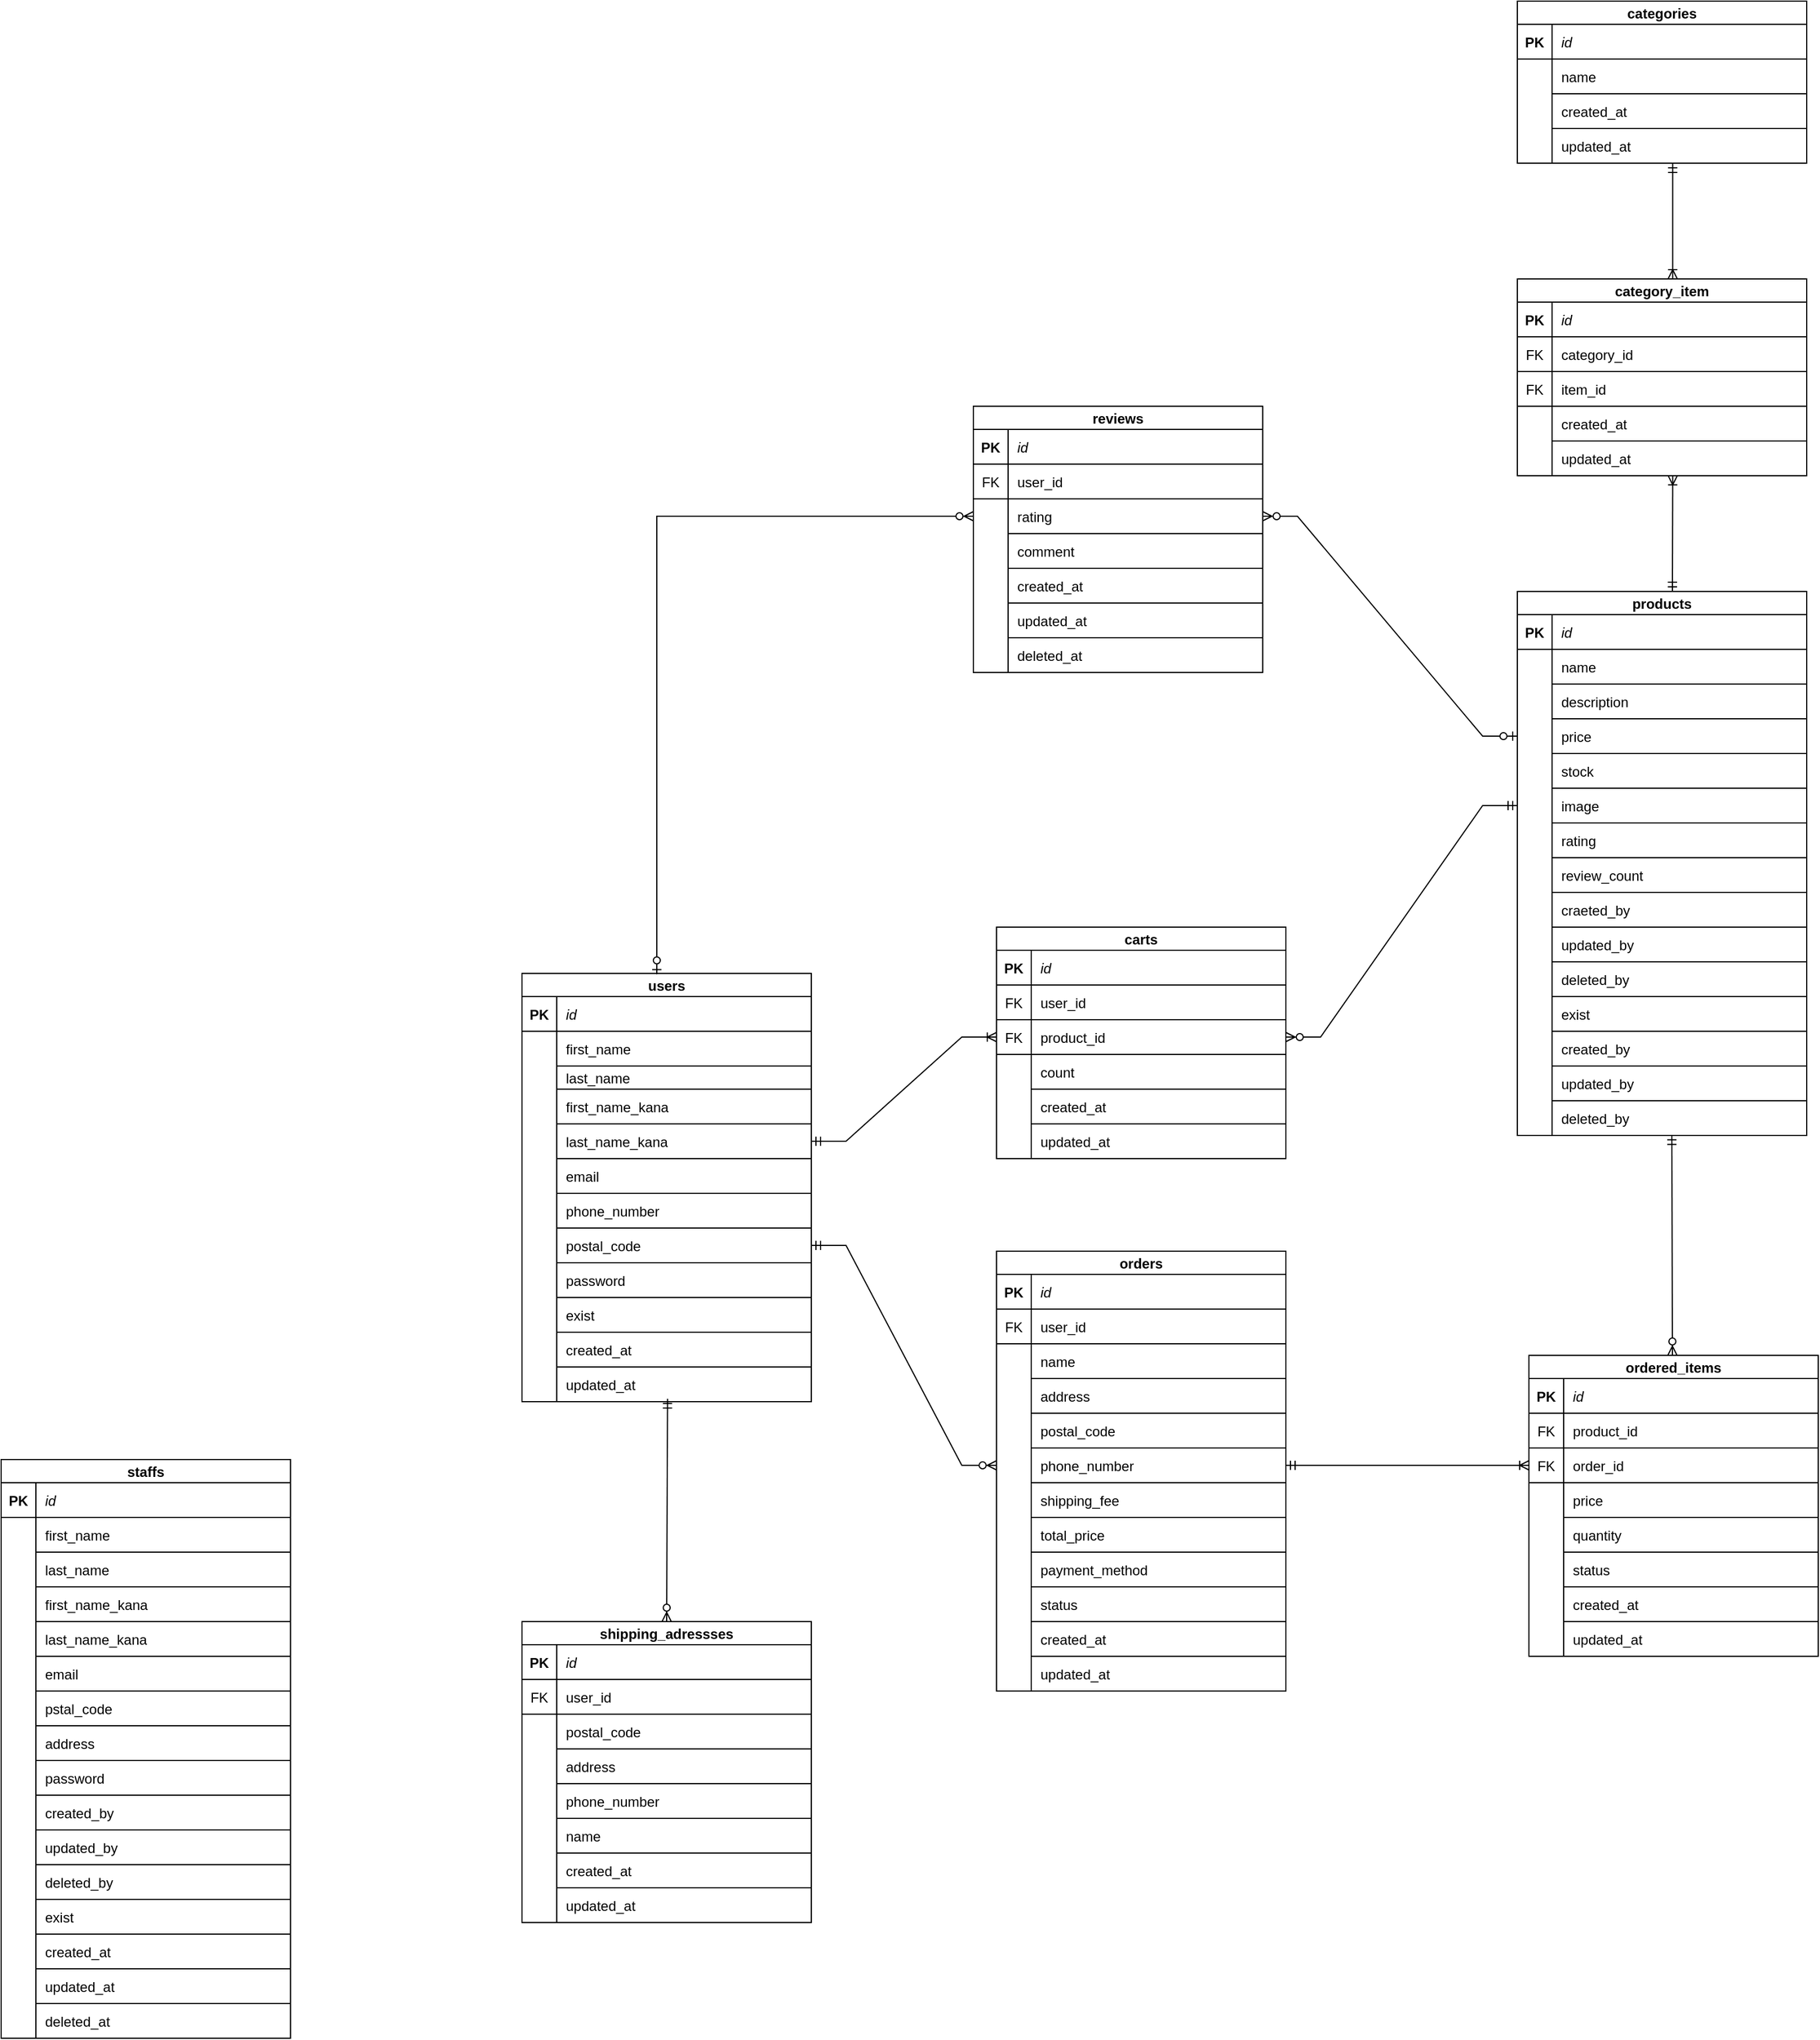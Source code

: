 <mxfile version="26.0.9">
  <diagram id="R2lEEEUBdFMjLlhIrx00" name="Page-1">
    <mxGraphModel dx="1285" dy="2054" grid="1" gridSize="10" guides="1" tooltips="1" connect="1" arrows="1" fold="1" page="1" pageScale="1" pageWidth="850" pageHeight="1100" math="0" shadow="0" extFonts="Permanent Marker^https://fonts.googleapis.com/css?family=Permanent+Marker">
      <root>
        <mxCell id="0" />
        <mxCell id="1" parent="0" />
        <mxCell id="C-vyLk0tnHw3VtMMgP7b-2" value="orders" style="shape=table;startSize=20;container=1;collapsible=1;childLayout=tableLayout;fixedRows=1;rowLines=0;fontStyle=1;align=center;resizeLast=1;" parent="1" vertex="1">
          <mxGeometry x="890" y="500" width="250" height="380" as="geometry" />
        </mxCell>
        <mxCell id="C-vyLk0tnHw3VtMMgP7b-3" value="" style="shape=partialRectangle;collapsible=0;dropTarget=0;pointerEvents=0;fillColor=none;points=[[0,0.5],[1,0.5]];portConstraint=eastwest;top=0;left=0;right=0;bottom=1;" parent="C-vyLk0tnHw3VtMMgP7b-2" vertex="1">
          <mxGeometry y="20" width="250" height="30" as="geometry" />
        </mxCell>
        <mxCell id="C-vyLk0tnHw3VtMMgP7b-4" value="PK" style="shape=partialRectangle;overflow=hidden;connectable=0;fillColor=none;top=0;left=0;bottom=0;right=0;fontStyle=1;" parent="C-vyLk0tnHw3VtMMgP7b-3" vertex="1">
          <mxGeometry width="30" height="30" as="geometry">
            <mxRectangle width="30" height="30" as="alternateBounds" />
          </mxGeometry>
        </mxCell>
        <mxCell id="C-vyLk0tnHw3VtMMgP7b-5" value="id" style="shape=partialRectangle;overflow=hidden;connectable=0;fillColor=none;top=0;left=0;bottom=0;right=0;align=left;spacingLeft=6;fontStyle=2;" parent="C-vyLk0tnHw3VtMMgP7b-3" vertex="1">
          <mxGeometry x="30" width="220" height="30" as="geometry">
            <mxRectangle width="220" height="30" as="alternateBounds" />
          </mxGeometry>
        </mxCell>
        <mxCell id="C-vyLk0tnHw3VtMMgP7b-6" value="" style="shape=partialRectangle;collapsible=0;dropTarget=0;pointerEvents=0;fillColor=none;points=[[0,0.5],[1,0.5]];portConstraint=eastwest;top=0;left=0;right=0;bottom=0;" parent="C-vyLk0tnHw3VtMMgP7b-2" vertex="1">
          <mxGeometry y="50" width="250" height="30" as="geometry" />
        </mxCell>
        <mxCell id="C-vyLk0tnHw3VtMMgP7b-7" value="FK" style="shape=partialRectangle;overflow=hidden;connectable=0;fillColor=none;top=0;left=0;bottom=1;right=0;" parent="C-vyLk0tnHw3VtMMgP7b-6" vertex="1">
          <mxGeometry width="30" height="30" as="geometry">
            <mxRectangle width="30" height="30" as="alternateBounds" />
          </mxGeometry>
        </mxCell>
        <mxCell id="C-vyLk0tnHw3VtMMgP7b-8" value="user_id" style="shape=partialRectangle;overflow=hidden;connectable=0;fillColor=none;top=0;left=0;bottom=1;right=0;align=left;spacingLeft=6;" parent="C-vyLk0tnHw3VtMMgP7b-6" vertex="1">
          <mxGeometry x="30" width="220" height="30" as="geometry">
            <mxRectangle width="220" height="30" as="alternateBounds" />
          </mxGeometry>
        </mxCell>
        <mxCell id="C-vyLk0tnHw3VtMMgP7b-9" value="" style="shape=partialRectangle;collapsible=0;dropTarget=0;pointerEvents=0;fillColor=none;points=[[0,0.5],[1,0.5]];portConstraint=eastwest;top=0;left=0;right=0;bottom=0;" parent="C-vyLk0tnHw3VtMMgP7b-2" vertex="1">
          <mxGeometry y="80" width="250" height="30" as="geometry" />
        </mxCell>
        <mxCell id="C-vyLk0tnHw3VtMMgP7b-10" value="" style="shape=partialRectangle;overflow=hidden;connectable=0;fillColor=none;top=0;left=0;bottom=0;right=0;" parent="C-vyLk0tnHw3VtMMgP7b-9" vertex="1">
          <mxGeometry width="30" height="30" as="geometry">
            <mxRectangle width="30" height="30" as="alternateBounds" />
          </mxGeometry>
        </mxCell>
        <mxCell id="C-vyLk0tnHw3VtMMgP7b-11" value="name" style="shape=partialRectangle;overflow=hidden;connectable=0;fillColor=none;top=0;left=0;bottom=1;right=0;align=left;spacingLeft=6;" parent="C-vyLk0tnHw3VtMMgP7b-9" vertex="1">
          <mxGeometry x="30" width="220" height="30" as="geometry">
            <mxRectangle width="220" height="30" as="alternateBounds" />
          </mxGeometry>
        </mxCell>
        <mxCell id="V0J0-7wn6Jt7fDUyr2-t-88" value="" style="shape=partialRectangle;collapsible=0;dropTarget=0;pointerEvents=0;fillColor=none;points=[[0,0.5],[1,0.5]];portConstraint=eastwest;top=0;left=0;right=0;bottom=0;" parent="C-vyLk0tnHw3VtMMgP7b-2" vertex="1">
          <mxGeometry y="110" width="250" height="30" as="geometry" />
        </mxCell>
        <mxCell id="V0J0-7wn6Jt7fDUyr2-t-89" value="" style="shape=partialRectangle;overflow=hidden;connectable=0;fillColor=none;top=0;left=0;bottom=0;right=0;" parent="V0J0-7wn6Jt7fDUyr2-t-88" vertex="1">
          <mxGeometry width="30" height="30" as="geometry">
            <mxRectangle width="30" height="30" as="alternateBounds" />
          </mxGeometry>
        </mxCell>
        <mxCell id="V0J0-7wn6Jt7fDUyr2-t-90" value="address" style="shape=partialRectangle;overflow=hidden;connectable=0;fillColor=none;top=0;left=0;bottom=1;right=0;align=left;spacingLeft=6;" parent="V0J0-7wn6Jt7fDUyr2-t-88" vertex="1">
          <mxGeometry x="30" width="220" height="30" as="geometry">
            <mxRectangle width="220" height="30" as="alternateBounds" />
          </mxGeometry>
        </mxCell>
        <mxCell id="V0J0-7wn6Jt7fDUyr2-t-91" value="" style="shape=partialRectangle;collapsible=0;dropTarget=0;pointerEvents=0;fillColor=none;points=[[0,0.5],[1,0.5]];portConstraint=eastwest;top=0;left=0;right=0;bottom=0;" parent="C-vyLk0tnHw3VtMMgP7b-2" vertex="1">
          <mxGeometry y="140" width="250" height="30" as="geometry" />
        </mxCell>
        <mxCell id="V0J0-7wn6Jt7fDUyr2-t-92" value="" style="shape=partialRectangle;overflow=hidden;connectable=0;fillColor=none;top=0;left=0;bottom=0;right=0;" parent="V0J0-7wn6Jt7fDUyr2-t-91" vertex="1">
          <mxGeometry width="30" height="30" as="geometry">
            <mxRectangle width="30" height="30" as="alternateBounds" />
          </mxGeometry>
        </mxCell>
        <mxCell id="V0J0-7wn6Jt7fDUyr2-t-93" value="postal_code" style="shape=partialRectangle;overflow=hidden;connectable=0;fillColor=none;top=0;left=0;bottom=1;right=0;align=left;spacingLeft=6;" parent="V0J0-7wn6Jt7fDUyr2-t-91" vertex="1">
          <mxGeometry x="30" width="220" height="30" as="geometry">
            <mxRectangle width="220" height="30" as="alternateBounds" />
          </mxGeometry>
        </mxCell>
        <mxCell id="V0J0-7wn6Jt7fDUyr2-t-94" value="" style="shape=partialRectangle;collapsible=0;dropTarget=0;pointerEvents=0;fillColor=none;points=[[0,0.5],[1,0.5]];portConstraint=eastwest;top=0;left=0;right=0;bottom=0;" parent="C-vyLk0tnHw3VtMMgP7b-2" vertex="1">
          <mxGeometry y="170" width="250" height="30" as="geometry" />
        </mxCell>
        <mxCell id="V0J0-7wn6Jt7fDUyr2-t-95" value="" style="shape=partialRectangle;overflow=hidden;connectable=0;fillColor=none;top=0;left=0;bottom=0;right=0;" parent="V0J0-7wn6Jt7fDUyr2-t-94" vertex="1">
          <mxGeometry width="30" height="30" as="geometry">
            <mxRectangle width="30" height="30" as="alternateBounds" />
          </mxGeometry>
        </mxCell>
        <mxCell id="V0J0-7wn6Jt7fDUyr2-t-96" value="phone_number" style="shape=partialRectangle;overflow=hidden;connectable=0;fillColor=none;top=0;left=0;bottom=1;right=0;align=left;spacingLeft=6;" parent="V0J0-7wn6Jt7fDUyr2-t-94" vertex="1">
          <mxGeometry x="30" width="220" height="30" as="geometry">
            <mxRectangle width="220" height="30" as="alternateBounds" />
          </mxGeometry>
        </mxCell>
        <mxCell id="V0J0-7wn6Jt7fDUyr2-t-97" value="" style="shape=partialRectangle;collapsible=0;dropTarget=0;pointerEvents=0;fillColor=none;points=[[0,0.5],[1,0.5]];portConstraint=eastwest;top=0;left=0;right=0;bottom=0;" parent="C-vyLk0tnHw3VtMMgP7b-2" vertex="1">
          <mxGeometry y="200" width="250" height="30" as="geometry" />
        </mxCell>
        <mxCell id="V0J0-7wn6Jt7fDUyr2-t-98" value="" style="shape=partialRectangle;overflow=hidden;connectable=0;fillColor=none;top=0;left=0;bottom=0;right=0;" parent="V0J0-7wn6Jt7fDUyr2-t-97" vertex="1">
          <mxGeometry width="30" height="30" as="geometry">
            <mxRectangle width="30" height="30" as="alternateBounds" />
          </mxGeometry>
        </mxCell>
        <mxCell id="V0J0-7wn6Jt7fDUyr2-t-99" value="shipping_fee" style="shape=partialRectangle;overflow=hidden;connectable=0;fillColor=none;top=0;left=0;bottom=1;right=0;align=left;spacingLeft=6;" parent="V0J0-7wn6Jt7fDUyr2-t-97" vertex="1">
          <mxGeometry x="30" width="220" height="30" as="geometry">
            <mxRectangle width="220" height="30" as="alternateBounds" />
          </mxGeometry>
        </mxCell>
        <mxCell id="V0J0-7wn6Jt7fDUyr2-t-100" value="" style="shape=partialRectangle;collapsible=0;dropTarget=0;pointerEvents=0;fillColor=none;points=[[0,0.5],[1,0.5]];portConstraint=eastwest;top=0;left=0;right=0;bottom=0;" parent="C-vyLk0tnHw3VtMMgP7b-2" vertex="1">
          <mxGeometry y="230" width="250" height="30" as="geometry" />
        </mxCell>
        <mxCell id="V0J0-7wn6Jt7fDUyr2-t-101" value="" style="shape=partialRectangle;overflow=hidden;connectable=0;fillColor=none;top=0;left=0;bottom=0;right=0;" parent="V0J0-7wn6Jt7fDUyr2-t-100" vertex="1">
          <mxGeometry width="30" height="30" as="geometry">
            <mxRectangle width="30" height="30" as="alternateBounds" />
          </mxGeometry>
        </mxCell>
        <mxCell id="V0J0-7wn6Jt7fDUyr2-t-102" value="total_price" style="shape=partialRectangle;overflow=hidden;connectable=0;fillColor=none;top=0;left=0;bottom=1;right=0;align=left;spacingLeft=6;" parent="V0J0-7wn6Jt7fDUyr2-t-100" vertex="1">
          <mxGeometry x="30" width="220" height="30" as="geometry">
            <mxRectangle width="220" height="30" as="alternateBounds" />
          </mxGeometry>
        </mxCell>
        <mxCell id="V0J0-7wn6Jt7fDUyr2-t-103" value="" style="shape=partialRectangle;collapsible=0;dropTarget=0;pointerEvents=0;fillColor=none;points=[[0,0.5],[1,0.5]];portConstraint=eastwest;top=0;left=0;right=0;bottom=0;" parent="C-vyLk0tnHw3VtMMgP7b-2" vertex="1">
          <mxGeometry y="260" width="250" height="30" as="geometry" />
        </mxCell>
        <mxCell id="V0J0-7wn6Jt7fDUyr2-t-104" value="" style="shape=partialRectangle;overflow=hidden;connectable=0;fillColor=none;top=0;left=0;bottom=0;right=0;" parent="V0J0-7wn6Jt7fDUyr2-t-103" vertex="1">
          <mxGeometry width="30" height="30" as="geometry">
            <mxRectangle width="30" height="30" as="alternateBounds" />
          </mxGeometry>
        </mxCell>
        <mxCell id="V0J0-7wn6Jt7fDUyr2-t-105" value="payment_method" style="shape=partialRectangle;overflow=hidden;connectable=0;fillColor=none;top=0;left=0;bottom=1;right=0;align=left;spacingLeft=6;" parent="V0J0-7wn6Jt7fDUyr2-t-103" vertex="1">
          <mxGeometry x="30" width="220" height="30" as="geometry">
            <mxRectangle width="220" height="30" as="alternateBounds" />
          </mxGeometry>
        </mxCell>
        <mxCell id="V0J0-7wn6Jt7fDUyr2-t-106" value="" style="shape=partialRectangle;collapsible=0;dropTarget=0;pointerEvents=0;fillColor=none;points=[[0,0.5],[1,0.5]];portConstraint=eastwest;top=0;left=0;right=0;bottom=0;" parent="C-vyLk0tnHw3VtMMgP7b-2" vertex="1">
          <mxGeometry y="290" width="250" height="30" as="geometry" />
        </mxCell>
        <mxCell id="V0J0-7wn6Jt7fDUyr2-t-107" value="" style="shape=partialRectangle;overflow=hidden;connectable=0;fillColor=none;top=0;left=0;bottom=0;right=0;" parent="V0J0-7wn6Jt7fDUyr2-t-106" vertex="1">
          <mxGeometry width="30" height="30" as="geometry">
            <mxRectangle width="30" height="30" as="alternateBounds" />
          </mxGeometry>
        </mxCell>
        <mxCell id="V0J0-7wn6Jt7fDUyr2-t-108" value="status" style="shape=partialRectangle;overflow=hidden;connectable=0;fillColor=none;top=0;left=0;bottom=1;right=0;align=left;spacingLeft=6;" parent="V0J0-7wn6Jt7fDUyr2-t-106" vertex="1">
          <mxGeometry x="30" width="220" height="30" as="geometry">
            <mxRectangle width="220" height="30" as="alternateBounds" />
          </mxGeometry>
        </mxCell>
        <mxCell id="V0J0-7wn6Jt7fDUyr2-t-109" value="" style="shape=partialRectangle;collapsible=0;dropTarget=0;pointerEvents=0;fillColor=none;points=[[0,0.5],[1,0.5]];portConstraint=eastwest;top=0;left=0;right=0;bottom=0;" parent="C-vyLk0tnHw3VtMMgP7b-2" vertex="1">
          <mxGeometry y="320" width="250" height="30" as="geometry" />
        </mxCell>
        <mxCell id="V0J0-7wn6Jt7fDUyr2-t-110" value="" style="shape=partialRectangle;overflow=hidden;connectable=0;fillColor=none;top=0;left=0;bottom=0;right=0;" parent="V0J0-7wn6Jt7fDUyr2-t-109" vertex="1">
          <mxGeometry width="30" height="30" as="geometry">
            <mxRectangle width="30" height="30" as="alternateBounds" />
          </mxGeometry>
        </mxCell>
        <mxCell id="V0J0-7wn6Jt7fDUyr2-t-111" value="created_at" style="shape=partialRectangle;overflow=hidden;connectable=0;fillColor=none;top=0;left=0;bottom=1;right=0;align=left;spacingLeft=6;" parent="V0J0-7wn6Jt7fDUyr2-t-109" vertex="1">
          <mxGeometry x="30" width="220" height="30" as="geometry">
            <mxRectangle width="220" height="30" as="alternateBounds" />
          </mxGeometry>
        </mxCell>
        <mxCell id="V0J0-7wn6Jt7fDUyr2-t-112" value="" style="shape=partialRectangle;collapsible=0;dropTarget=0;pointerEvents=0;fillColor=none;points=[[0,0.5],[1,0.5]];portConstraint=eastwest;top=0;left=0;right=0;bottom=0;" parent="C-vyLk0tnHw3VtMMgP7b-2" vertex="1">
          <mxGeometry y="350" width="250" height="30" as="geometry" />
        </mxCell>
        <mxCell id="V0J0-7wn6Jt7fDUyr2-t-113" value="" style="shape=partialRectangle;overflow=hidden;connectable=0;fillColor=none;top=0;left=0;bottom=0;right=0;" parent="V0J0-7wn6Jt7fDUyr2-t-112" vertex="1">
          <mxGeometry width="30" height="30" as="geometry">
            <mxRectangle width="30" height="30" as="alternateBounds" />
          </mxGeometry>
        </mxCell>
        <mxCell id="V0J0-7wn6Jt7fDUyr2-t-114" value="updated_at" style="shape=partialRectangle;overflow=hidden;connectable=0;fillColor=none;top=0;left=0;bottom=1;right=0;align=left;spacingLeft=6;" parent="V0J0-7wn6Jt7fDUyr2-t-112" vertex="1">
          <mxGeometry x="30" width="220" height="30" as="geometry">
            <mxRectangle width="220" height="30" as="alternateBounds" />
          </mxGeometry>
        </mxCell>
        <mxCell id="V0J0-7wn6Jt7fDUyr2-t-68" value="carts" style="shape=table;startSize=20;container=1;collapsible=1;childLayout=tableLayout;fixedRows=1;rowLines=0;fontStyle=1;align=center;resizeLast=1;" parent="1" vertex="1">
          <mxGeometry x="890" y="220" width="250" height="200" as="geometry" />
        </mxCell>
        <mxCell id="V0J0-7wn6Jt7fDUyr2-t-69" value="" style="shape=partialRectangle;collapsible=0;dropTarget=0;pointerEvents=0;fillColor=none;points=[[0,0.5],[1,0.5]];portConstraint=eastwest;top=0;left=0;right=0;bottom=1;" parent="V0J0-7wn6Jt7fDUyr2-t-68" vertex="1">
          <mxGeometry y="20" width="250" height="30" as="geometry" />
        </mxCell>
        <mxCell id="V0J0-7wn6Jt7fDUyr2-t-70" value="PK" style="shape=partialRectangle;overflow=hidden;connectable=0;fillColor=none;top=0;left=0;bottom=0;right=0;fontStyle=1;" parent="V0J0-7wn6Jt7fDUyr2-t-69" vertex="1">
          <mxGeometry width="30" height="30" as="geometry">
            <mxRectangle width="30" height="30" as="alternateBounds" />
          </mxGeometry>
        </mxCell>
        <mxCell id="V0J0-7wn6Jt7fDUyr2-t-71" value="id" style="shape=partialRectangle;overflow=hidden;connectable=0;fillColor=none;top=0;left=0;bottom=0;right=0;align=left;spacingLeft=6;fontStyle=2;" parent="V0J0-7wn6Jt7fDUyr2-t-69" vertex="1">
          <mxGeometry x="30" width="220" height="30" as="geometry">
            <mxRectangle width="220" height="30" as="alternateBounds" />
          </mxGeometry>
        </mxCell>
        <mxCell id="V0J0-7wn6Jt7fDUyr2-t-72" value="" style="shape=partialRectangle;collapsible=0;dropTarget=0;pointerEvents=0;fillColor=none;points=[[0,0.5],[1,0.5]];portConstraint=eastwest;top=0;left=0;right=0;bottom=0;" parent="V0J0-7wn6Jt7fDUyr2-t-68" vertex="1">
          <mxGeometry y="50" width="250" height="30" as="geometry" />
        </mxCell>
        <mxCell id="V0J0-7wn6Jt7fDUyr2-t-73" value="FK" style="shape=partialRectangle;overflow=hidden;connectable=0;fillColor=none;top=0;left=0;bottom=1;right=0;" parent="V0J0-7wn6Jt7fDUyr2-t-72" vertex="1">
          <mxGeometry width="30" height="30" as="geometry">
            <mxRectangle width="30" height="30" as="alternateBounds" />
          </mxGeometry>
        </mxCell>
        <mxCell id="V0J0-7wn6Jt7fDUyr2-t-74" value="user_id" style="shape=partialRectangle;overflow=hidden;connectable=0;fillColor=none;top=0;left=0;bottom=1;right=0;align=left;spacingLeft=6;" parent="V0J0-7wn6Jt7fDUyr2-t-72" vertex="1">
          <mxGeometry x="30" width="220" height="30" as="geometry">
            <mxRectangle width="220" height="30" as="alternateBounds" />
          </mxGeometry>
        </mxCell>
        <mxCell id="V0J0-7wn6Jt7fDUyr2-t-75" value="" style="shape=partialRectangle;collapsible=0;dropTarget=0;pointerEvents=0;fillColor=none;points=[[0,0.5],[1,0.5]];portConstraint=eastwest;top=0;left=0;right=0;bottom=0;" parent="V0J0-7wn6Jt7fDUyr2-t-68" vertex="1">
          <mxGeometry y="80" width="250" height="30" as="geometry" />
        </mxCell>
        <mxCell id="V0J0-7wn6Jt7fDUyr2-t-76" value="FK" style="shape=partialRectangle;overflow=hidden;connectable=0;fillColor=none;top=0;left=0;bottom=1;right=0;" parent="V0J0-7wn6Jt7fDUyr2-t-75" vertex="1">
          <mxGeometry width="30" height="30" as="geometry">
            <mxRectangle width="30" height="30" as="alternateBounds" />
          </mxGeometry>
        </mxCell>
        <mxCell id="V0J0-7wn6Jt7fDUyr2-t-77" value="product_id" style="shape=partialRectangle;overflow=hidden;connectable=0;fillColor=none;top=0;left=0;bottom=1;right=0;align=left;spacingLeft=6;" parent="V0J0-7wn6Jt7fDUyr2-t-75" vertex="1">
          <mxGeometry x="30" width="220" height="30" as="geometry">
            <mxRectangle width="220" height="30" as="alternateBounds" />
          </mxGeometry>
        </mxCell>
        <mxCell id="V0J0-7wn6Jt7fDUyr2-t-115" value="" style="shape=partialRectangle;collapsible=0;dropTarget=0;pointerEvents=0;fillColor=none;points=[[0,0.5],[1,0.5]];portConstraint=eastwest;top=0;left=0;right=0;bottom=0;" parent="V0J0-7wn6Jt7fDUyr2-t-68" vertex="1">
          <mxGeometry y="110" width="250" height="30" as="geometry" />
        </mxCell>
        <mxCell id="V0J0-7wn6Jt7fDUyr2-t-116" value="" style="shape=partialRectangle;overflow=hidden;connectable=0;fillColor=none;top=0;left=0;bottom=0;right=0;" parent="V0J0-7wn6Jt7fDUyr2-t-115" vertex="1">
          <mxGeometry width="30" height="30" as="geometry">
            <mxRectangle width="30" height="30" as="alternateBounds" />
          </mxGeometry>
        </mxCell>
        <mxCell id="V0J0-7wn6Jt7fDUyr2-t-117" value="count" style="shape=partialRectangle;overflow=hidden;connectable=0;fillColor=none;top=0;left=0;bottom=1;right=0;align=left;spacingLeft=6;" parent="V0J0-7wn6Jt7fDUyr2-t-115" vertex="1">
          <mxGeometry x="30" width="220" height="30" as="geometry">
            <mxRectangle width="220" height="30" as="alternateBounds" />
          </mxGeometry>
        </mxCell>
        <mxCell id="V0J0-7wn6Jt7fDUyr2-t-118" value="" style="shape=partialRectangle;collapsible=0;dropTarget=0;pointerEvents=0;fillColor=none;points=[[0,0.5],[1,0.5]];portConstraint=eastwest;top=0;left=0;right=0;bottom=0;" parent="V0J0-7wn6Jt7fDUyr2-t-68" vertex="1">
          <mxGeometry y="140" width="250" height="30" as="geometry" />
        </mxCell>
        <mxCell id="V0J0-7wn6Jt7fDUyr2-t-119" value="" style="shape=partialRectangle;overflow=hidden;connectable=0;fillColor=none;top=0;left=0;bottom=0;right=0;" parent="V0J0-7wn6Jt7fDUyr2-t-118" vertex="1">
          <mxGeometry width="30" height="30" as="geometry">
            <mxRectangle width="30" height="30" as="alternateBounds" />
          </mxGeometry>
        </mxCell>
        <mxCell id="V0J0-7wn6Jt7fDUyr2-t-120" value="created_at" style="shape=partialRectangle;overflow=hidden;connectable=0;fillColor=none;top=0;left=0;bottom=1;right=0;align=left;spacingLeft=6;" parent="V0J0-7wn6Jt7fDUyr2-t-118" vertex="1">
          <mxGeometry x="30" width="220" height="30" as="geometry">
            <mxRectangle width="220" height="30" as="alternateBounds" />
          </mxGeometry>
        </mxCell>
        <mxCell id="V0J0-7wn6Jt7fDUyr2-t-121" value="" style="shape=partialRectangle;collapsible=0;dropTarget=0;pointerEvents=0;fillColor=none;points=[[0,0.5],[1,0.5]];portConstraint=eastwest;top=0;left=0;right=0;bottom=0;" parent="V0J0-7wn6Jt7fDUyr2-t-68" vertex="1">
          <mxGeometry y="170" width="250" height="30" as="geometry" />
        </mxCell>
        <mxCell id="V0J0-7wn6Jt7fDUyr2-t-122" value="" style="shape=partialRectangle;overflow=hidden;connectable=0;fillColor=none;top=0;left=0;bottom=0;right=0;" parent="V0J0-7wn6Jt7fDUyr2-t-121" vertex="1">
          <mxGeometry width="30" height="30" as="geometry">
            <mxRectangle width="30" height="30" as="alternateBounds" />
          </mxGeometry>
        </mxCell>
        <mxCell id="V0J0-7wn6Jt7fDUyr2-t-123" value="updated_at" style="shape=partialRectangle;overflow=hidden;connectable=0;fillColor=none;top=0;left=0;bottom=1;right=0;align=left;spacingLeft=6;" parent="V0J0-7wn6Jt7fDUyr2-t-121" vertex="1">
          <mxGeometry x="30" width="220" height="30" as="geometry">
            <mxRectangle width="220" height="30" as="alternateBounds" />
          </mxGeometry>
        </mxCell>
        <mxCell id="V0J0-7wn6Jt7fDUyr2-t-78" value="staffs" style="shape=table;startSize=20;container=1;collapsible=1;childLayout=tableLayout;fixedRows=1;rowLines=0;fontStyle=1;align=center;resizeLast=1;" parent="1" vertex="1">
          <mxGeometry x="30" y="680" width="250" height="500" as="geometry" />
        </mxCell>
        <mxCell id="V0J0-7wn6Jt7fDUyr2-t-79" value="" style="shape=partialRectangle;collapsible=0;dropTarget=0;pointerEvents=0;fillColor=none;points=[[0,0.5],[1,0.5]];portConstraint=eastwest;top=0;left=0;right=0;bottom=1;" parent="V0J0-7wn6Jt7fDUyr2-t-78" vertex="1">
          <mxGeometry y="20" width="250" height="30" as="geometry" />
        </mxCell>
        <mxCell id="V0J0-7wn6Jt7fDUyr2-t-80" value="PK" style="shape=partialRectangle;overflow=hidden;connectable=0;fillColor=none;top=0;left=0;bottom=0;right=0;fontStyle=1;" parent="V0J0-7wn6Jt7fDUyr2-t-79" vertex="1">
          <mxGeometry width="30" height="30" as="geometry">
            <mxRectangle width="30" height="30" as="alternateBounds" />
          </mxGeometry>
        </mxCell>
        <mxCell id="V0J0-7wn6Jt7fDUyr2-t-81" value="id" style="shape=partialRectangle;overflow=hidden;connectable=0;fillColor=none;top=0;left=0;bottom=0;right=0;align=left;spacingLeft=6;fontStyle=2;" parent="V0J0-7wn6Jt7fDUyr2-t-79" vertex="1">
          <mxGeometry x="30" width="220" height="30" as="geometry">
            <mxRectangle width="220" height="30" as="alternateBounds" />
          </mxGeometry>
        </mxCell>
        <mxCell id="V0J0-7wn6Jt7fDUyr2-t-82" value="" style="shape=partialRectangle;collapsible=0;dropTarget=0;pointerEvents=0;fillColor=none;points=[[0,0.5],[1,0.5]];portConstraint=eastwest;top=0;left=0;right=0;bottom=0;" parent="V0J0-7wn6Jt7fDUyr2-t-78" vertex="1">
          <mxGeometry y="50" width="250" height="30" as="geometry" />
        </mxCell>
        <mxCell id="V0J0-7wn6Jt7fDUyr2-t-83" value="" style="shape=partialRectangle;overflow=hidden;connectable=0;fillColor=none;top=0;left=0;bottom=0;right=0;" parent="V0J0-7wn6Jt7fDUyr2-t-82" vertex="1">
          <mxGeometry width="30" height="30" as="geometry">
            <mxRectangle width="30" height="30" as="alternateBounds" />
          </mxGeometry>
        </mxCell>
        <mxCell id="V0J0-7wn6Jt7fDUyr2-t-84" value="first_name" style="shape=partialRectangle;overflow=hidden;connectable=0;fillColor=none;top=0;left=0;bottom=1;right=0;align=left;spacingLeft=6;" parent="V0J0-7wn6Jt7fDUyr2-t-82" vertex="1">
          <mxGeometry x="30" width="220" height="30" as="geometry">
            <mxRectangle width="220" height="30" as="alternateBounds" />
          </mxGeometry>
        </mxCell>
        <mxCell id="V0J0-7wn6Jt7fDUyr2-t-85" value="" style="shape=partialRectangle;collapsible=0;dropTarget=0;pointerEvents=0;fillColor=none;points=[[0,0.5],[1,0.5]];portConstraint=eastwest;top=0;left=0;right=0;bottom=0;" parent="V0J0-7wn6Jt7fDUyr2-t-78" vertex="1">
          <mxGeometry y="80" width="250" height="30" as="geometry" />
        </mxCell>
        <mxCell id="V0J0-7wn6Jt7fDUyr2-t-86" value="" style="shape=partialRectangle;overflow=hidden;connectable=0;fillColor=none;top=0;left=0;bottom=0;right=0;" parent="V0J0-7wn6Jt7fDUyr2-t-85" vertex="1">
          <mxGeometry width="30" height="30" as="geometry">
            <mxRectangle width="30" height="30" as="alternateBounds" />
          </mxGeometry>
        </mxCell>
        <mxCell id="V0J0-7wn6Jt7fDUyr2-t-87" value="last_name" style="shape=partialRectangle;overflow=hidden;connectable=0;fillColor=none;top=0;left=0;bottom=1;right=0;align=left;spacingLeft=6;" parent="V0J0-7wn6Jt7fDUyr2-t-85" vertex="1">
          <mxGeometry x="30" width="220" height="30" as="geometry">
            <mxRectangle width="220" height="30" as="alternateBounds" />
          </mxGeometry>
        </mxCell>
        <mxCell id="V0J0-7wn6Jt7fDUyr2-t-181" value="" style="shape=partialRectangle;collapsible=0;dropTarget=0;pointerEvents=0;fillColor=none;points=[[0,0.5],[1,0.5]];portConstraint=eastwest;top=0;left=0;right=0;bottom=0;" parent="V0J0-7wn6Jt7fDUyr2-t-78" vertex="1">
          <mxGeometry y="110" width="250" height="30" as="geometry" />
        </mxCell>
        <mxCell id="V0J0-7wn6Jt7fDUyr2-t-182" value="" style="shape=partialRectangle;overflow=hidden;connectable=0;fillColor=none;top=0;left=0;bottom=0;right=0;" parent="V0J0-7wn6Jt7fDUyr2-t-181" vertex="1">
          <mxGeometry width="30" height="30" as="geometry">
            <mxRectangle width="30" height="30" as="alternateBounds" />
          </mxGeometry>
        </mxCell>
        <mxCell id="V0J0-7wn6Jt7fDUyr2-t-183" value="first_name_kana" style="shape=partialRectangle;overflow=hidden;connectable=0;fillColor=none;top=0;left=0;bottom=1;right=0;align=left;spacingLeft=6;" parent="V0J0-7wn6Jt7fDUyr2-t-181" vertex="1">
          <mxGeometry x="30" width="220" height="30" as="geometry">
            <mxRectangle width="220" height="30" as="alternateBounds" />
          </mxGeometry>
        </mxCell>
        <mxCell id="V0J0-7wn6Jt7fDUyr2-t-184" value="" style="shape=partialRectangle;collapsible=0;dropTarget=0;pointerEvents=0;fillColor=none;points=[[0,0.5],[1,0.5]];portConstraint=eastwest;top=0;left=0;right=0;bottom=0;" parent="V0J0-7wn6Jt7fDUyr2-t-78" vertex="1">
          <mxGeometry y="140" width="250" height="30" as="geometry" />
        </mxCell>
        <mxCell id="V0J0-7wn6Jt7fDUyr2-t-185" value="" style="shape=partialRectangle;overflow=hidden;connectable=0;fillColor=none;top=0;left=0;bottom=0;right=0;" parent="V0J0-7wn6Jt7fDUyr2-t-184" vertex="1">
          <mxGeometry width="30" height="30" as="geometry">
            <mxRectangle width="30" height="30" as="alternateBounds" />
          </mxGeometry>
        </mxCell>
        <mxCell id="V0J0-7wn6Jt7fDUyr2-t-186" value="last_name_kana" style="shape=partialRectangle;overflow=hidden;connectable=0;fillColor=none;top=0;left=0;bottom=1;right=0;align=left;spacingLeft=6;" parent="V0J0-7wn6Jt7fDUyr2-t-184" vertex="1">
          <mxGeometry x="30" width="220" height="30" as="geometry">
            <mxRectangle width="220" height="30" as="alternateBounds" />
          </mxGeometry>
        </mxCell>
        <mxCell id="V0J0-7wn6Jt7fDUyr2-t-187" value="" style="shape=partialRectangle;collapsible=0;dropTarget=0;pointerEvents=0;fillColor=none;points=[[0,0.5],[1,0.5]];portConstraint=eastwest;top=0;left=0;right=0;bottom=0;" parent="V0J0-7wn6Jt7fDUyr2-t-78" vertex="1">
          <mxGeometry y="170" width="250" height="30" as="geometry" />
        </mxCell>
        <mxCell id="V0J0-7wn6Jt7fDUyr2-t-188" value="" style="shape=partialRectangle;overflow=hidden;connectable=0;fillColor=none;top=0;left=0;bottom=0;right=0;" parent="V0J0-7wn6Jt7fDUyr2-t-187" vertex="1">
          <mxGeometry width="30" height="30" as="geometry">
            <mxRectangle width="30" height="30" as="alternateBounds" />
          </mxGeometry>
        </mxCell>
        <mxCell id="V0J0-7wn6Jt7fDUyr2-t-189" value="email" style="shape=partialRectangle;overflow=hidden;connectable=0;fillColor=none;top=0;left=0;bottom=1;right=0;align=left;spacingLeft=6;" parent="V0J0-7wn6Jt7fDUyr2-t-187" vertex="1">
          <mxGeometry x="30" width="220" height="30" as="geometry">
            <mxRectangle width="220" height="30" as="alternateBounds" />
          </mxGeometry>
        </mxCell>
        <mxCell id="V0J0-7wn6Jt7fDUyr2-t-190" value="" style="shape=partialRectangle;collapsible=0;dropTarget=0;pointerEvents=0;fillColor=none;points=[[0,0.5],[1,0.5]];portConstraint=eastwest;top=0;left=0;right=0;bottom=0;" parent="V0J0-7wn6Jt7fDUyr2-t-78" vertex="1">
          <mxGeometry y="200" width="250" height="30" as="geometry" />
        </mxCell>
        <mxCell id="V0J0-7wn6Jt7fDUyr2-t-191" value="" style="shape=partialRectangle;overflow=hidden;connectable=0;fillColor=none;top=0;left=0;bottom=0;right=0;" parent="V0J0-7wn6Jt7fDUyr2-t-190" vertex="1">
          <mxGeometry width="30" height="30" as="geometry">
            <mxRectangle width="30" height="30" as="alternateBounds" />
          </mxGeometry>
        </mxCell>
        <mxCell id="V0J0-7wn6Jt7fDUyr2-t-192" value="pstal_code" style="shape=partialRectangle;overflow=hidden;connectable=0;fillColor=none;top=0;left=0;bottom=1;right=0;align=left;spacingLeft=6;" parent="V0J0-7wn6Jt7fDUyr2-t-190" vertex="1">
          <mxGeometry x="30" width="220" height="30" as="geometry">
            <mxRectangle width="220" height="30" as="alternateBounds" />
          </mxGeometry>
        </mxCell>
        <mxCell id="V0J0-7wn6Jt7fDUyr2-t-193" value="" style="shape=partialRectangle;collapsible=0;dropTarget=0;pointerEvents=0;fillColor=none;points=[[0,0.5],[1,0.5]];portConstraint=eastwest;top=0;left=0;right=0;bottom=0;" parent="V0J0-7wn6Jt7fDUyr2-t-78" vertex="1">
          <mxGeometry y="230" width="250" height="30" as="geometry" />
        </mxCell>
        <mxCell id="V0J0-7wn6Jt7fDUyr2-t-194" value="" style="shape=partialRectangle;overflow=hidden;connectable=0;fillColor=none;top=0;left=0;bottom=0;right=0;" parent="V0J0-7wn6Jt7fDUyr2-t-193" vertex="1">
          <mxGeometry width="30" height="30" as="geometry">
            <mxRectangle width="30" height="30" as="alternateBounds" />
          </mxGeometry>
        </mxCell>
        <mxCell id="V0J0-7wn6Jt7fDUyr2-t-195" value="address" style="shape=partialRectangle;overflow=hidden;connectable=0;fillColor=none;top=0;left=0;bottom=1;right=0;align=left;spacingLeft=6;" parent="V0J0-7wn6Jt7fDUyr2-t-193" vertex="1">
          <mxGeometry x="30" width="220" height="30" as="geometry">
            <mxRectangle width="220" height="30" as="alternateBounds" />
          </mxGeometry>
        </mxCell>
        <mxCell id="V0J0-7wn6Jt7fDUyr2-t-196" value="" style="shape=partialRectangle;collapsible=0;dropTarget=0;pointerEvents=0;fillColor=none;points=[[0,0.5],[1,0.5]];portConstraint=eastwest;top=0;left=0;right=0;bottom=0;" parent="V0J0-7wn6Jt7fDUyr2-t-78" vertex="1">
          <mxGeometry y="260" width="250" height="30" as="geometry" />
        </mxCell>
        <mxCell id="V0J0-7wn6Jt7fDUyr2-t-197" value="" style="shape=partialRectangle;overflow=hidden;connectable=0;fillColor=none;top=0;left=0;bottom=0;right=0;" parent="V0J0-7wn6Jt7fDUyr2-t-196" vertex="1">
          <mxGeometry width="30" height="30" as="geometry">
            <mxRectangle width="30" height="30" as="alternateBounds" />
          </mxGeometry>
        </mxCell>
        <mxCell id="V0J0-7wn6Jt7fDUyr2-t-198" value="password" style="shape=partialRectangle;overflow=hidden;connectable=0;fillColor=none;top=0;left=0;bottom=1;right=0;align=left;spacingLeft=6;" parent="V0J0-7wn6Jt7fDUyr2-t-196" vertex="1">
          <mxGeometry x="30" width="220" height="30" as="geometry">
            <mxRectangle width="220" height="30" as="alternateBounds" />
          </mxGeometry>
        </mxCell>
        <mxCell id="V0J0-7wn6Jt7fDUyr2-t-199" value="" style="shape=partialRectangle;collapsible=0;dropTarget=0;pointerEvents=0;fillColor=none;points=[[0,0.5],[1,0.5]];portConstraint=eastwest;top=0;left=0;right=0;bottom=0;" parent="V0J0-7wn6Jt7fDUyr2-t-78" vertex="1">
          <mxGeometry y="290" width="250" height="30" as="geometry" />
        </mxCell>
        <mxCell id="V0J0-7wn6Jt7fDUyr2-t-200" value="" style="shape=partialRectangle;overflow=hidden;connectable=0;fillColor=none;top=0;left=0;bottom=0;right=0;" parent="V0J0-7wn6Jt7fDUyr2-t-199" vertex="1">
          <mxGeometry width="30" height="30" as="geometry">
            <mxRectangle width="30" height="30" as="alternateBounds" />
          </mxGeometry>
        </mxCell>
        <mxCell id="V0J0-7wn6Jt7fDUyr2-t-201" value="created_by" style="shape=partialRectangle;overflow=hidden;connectable=0;fillColor=none;top=0;left=0;bottom=1;right=0;align=left;spacingLeft=6;" parent="V0J0-7wn6Jt7fDUyr2-t-199" vertex="1">
          <mxGeometry x="30" width="220" height="30" as="geometry">
            <mxRectangle width="220" height="30" as="alternateBounds" />
          </mxGeometry>
        </mxCell>
        <mxCell id="V0J0-7wn6Jt7fDUyr2-t-202" value="" style="shape=partialRectangle;collapsible=0;dropTarget=0;pointerEvents=0;fillColor=none;points=[[0,0.5],[1,0.5]];portConstraint=eastwest;top=0;left=0;right=0;bottom=0;" parent="V0J0-7wn6Jt7fDUyr2-t-78" vertex="1">
          <mxGeometry y="320" width="250" height="30" as="geometry" />
        </mxCell>
        <mxCell id="V0J0-7wn6Jt7fDUyr2-t-203" value="" style="shape=partialRectangle;overflow=hidden;connectable=0;fillColor=none;top=0;left=0;bottom=0;right=0;" parent="V0J0-7wn6Jt7fDUyr2-t-202" vertex="1">
          <mxGeometry width="30" height="30" as="geometry">
            <mxRectangle width="30" height="30" as="alternateBounds" />
          </mxGeometry>
        </mxCell>
        <mxCell id="V0J0-7wn6Jt7fDUyr2-t-204" value="updated_by" style="shape=partialRectangle;overflow=hidden;connectable=0;fillColor=none;top=0;left=0;bottom=1;right=0;align=left;spacingLeft=6;" parent="V0J0-7wn6Jt7fDUyr2-t-202" vertex="1">
          <mxGeometry x="30" width="220" height="30" as="geometry">
            <mxRectangle width="220" height="30" as="alternateBounds" />
          </mxGeometry>
        </mxCell>
        <mxCell id="V0J0-7wn6Jt7fDUyr2-t-205" value="" style="shape=partialRectangle;collapsible=0;dropTarget=0;pointerEvents=0;fillColor=none;points=[[0,0.5],[1,0.5]];portConstraint=eastwest;top=0;left=0;right=0;bottom=0;" parent="V0J0-7wn6Jt7fDUyr2-t-78" vertex="1">
          <mxGeometry y="350" width="250" height="30" as="geometry" />
        </mxCell>
        <mxCell id="V0J0-7wn6Jt7fDUyr2-t-206" value="" style="shape=partialRectangle;overflow=hidden;connectable=0;fillColor=none;top=0;left=0;bottom=0;right=0;" parent="V0J0-7wn6Jt7fDUyr2-t-205" vertex="1">
          <mxGeometry width="30" height="30" as="geometry">
            <mxRectangle width="30" height="30" as="alternateBounds" />
          </mxGeometry>
        </mxCell>
        <mxCell id="V0J0-7wn6Jt7fDUyr2-t-207" value="deleted_by" style="shape=partialRectangle;overflow=hidden;connectable=0;fillColor=none;top=0;left=0;bottom=1;right=0;align=left;spacingLeft=6;" parent="V0J0-7wn6Jt7fDUyr2-t-205" vertex="1">
          <mxGeometry x="30" width="220" height="30" as="geometry">
            <mxRectangle width="220" height="30" as="alternateBounds" />
          </mxGeometry>
        </mxCell>
        <mxCell id="V0J0-7wn6Jt7fDUyr2-t-208" value="" style="shape=partialRectangle;collapsible=0;dropTarget=0;pointerEvents=0;fillColor=none;points=[[0,0.5],[1,0.5]];portConstraint=eastwest;top=0;left=0;right=0;bottom=0;" parent="V0J0-7wn6Jt7fDUyr2-t-78" vertex="1">
          <mxGeometry y="380" width="250" height="30" as="geometry" />
        </mxCell>
        <mxCell id="V0J0-7wn6Jt7fDUyr2-t-209" value="" style="shape=partialRectangle;overflow=hidden;connectable=0;fillColor=none;top=0;left=0;bottom=0;right=0;" parent="V0J0-7wn6Jt7fDUyr2-t-208" vertex="1">
          <mxGeometry width="30" height="30" as="geometry">
            <mxRectangle width="30" height="30" as="alternateBounds" />
          </mxGeometry>
        </mxCell>
        <mxCell id="V0J0-7wn6Jt7fDUyr2-t-210" value="exist" style="shape=partialRectangle;overflow=hidden;connectable=0;fillColor=none;top=0;left=0;bottom=1;right=0;align=left;spacingLeft=6;" parent="V0J0-7wn6Jt7fDUyr2-t-208" vertex="1">
          <mxGeometry x="30" width="220" height="30" as="geometry">
            <mxRectangle width="220" height="30" as="alternateBounds" />
          </mxGeometry>
        </mxCell>
        <mxCell id="aUnR1pvHTI_9_iByvOJ6-33" value="" style="shape=partialRectangle;collapsible=0;dropTarget=0;pointerEvents=0;fillColor=none;points=[[0,0.5],[1,0.5]];portConstraint=eastwest;top=0;left=0;right=0;bottom=0;" parent="V0J0-7wn6Jt7fDUyr2-t-78" vertex="1">
          <mxGeometry y="410" width="250" height="30" as="geometry" />
        </mxCell>
        <mxCell id="aUnR1pvHTI_9_iByvOJ6-34" value="" style="shape=partialRectangle;overflow=hidden;connectable=0;fillColor=none;top=0;left=0;bottom=0;right=0;" parent="aUnR1pvHTI_9_iByvOJ6-33" vertex="1">
          <mxGeometry width="30" height="30" as="geometry">
            <mxRectangle width="30" height="30" as="alternateBounds" />
          </mxGeometry>
        </mxCell>
        <mxCell id="aUnR1pvHTI_9_iByvOJ6-35" value="created_at" style="shape=partialRectangle;overflow=hidden;connectable=0;fillColor=none;top=0;left=0;bottom=1;right=0;align=left;spacingLeft=6;" parent="aUnR1pvHTI_9_iByvOJ6-33" vertex="1">
          <mxGeometry x="30" width="220" height="30" as="geometry">
            <mxRectangle width="220" height="30" as="alternateBounds" />
          </mxGeometry>
        </mxCell>
        <mxCell id="aUnR1pvHTI_9_iByvOJ6-36" value="" style="shape=partialRectangle;collapsible=0;dropTarget=0;pointerEvents=0;fillColor=none;points=[[0,0.5],[1,0.5]];portConstraint=eastwest;top=0;left=0;right=0;bottom=0;" parent="V0J0-7wn6Jt7fDUyr2-t-78" vertex="1">
          <mxGeometry y="440" width="250" height="30" as="geometry" />
        </mxCell>
        <mxCell id="aUnR1pvHTI_9_iByvOJ6-37" value="" style="shape=partialRectangle;overflow=hidden;connectable=0;fillColor=none;top=0;left=0;bottom=0;right=0;" parent="aUnR1pvHTI_9_iByvOJ6-36" vertex="1">
          <mxGeometry width="30" height="30" as="geometry">
            <mxRectangle width="30" height="30" as="alternateBounds" />
          </mxGeometry>
        </mxCell>
        <mxCell id="aUnR1pvHTI_9_iByvOJ6-38" value="updated_at" style="shape=partialRectangle;overflow=hidden;connectable=0;fillColor=none;top=0;left=0;bottom=1;right=0;align=left;spacingLeft=6;" parent="aUnR1pvHTI_9_iByvOJ6-36" vertex="1">
          <mxGeometry x="30" width="220" height="30" as="geometry">
            <mxRectangle width="220" height="30" as="alternateBounds" />
          </mxGeometry>
        </mxCell>
        <mxCell id="aUnR1pvHTI_9_iByvOJ6-39" value="" style="shape=partialRectangle;collapsible=0;dropTarget=0;pointerEvents=0;fillColor=none;points=[[0,0.5],[1,0.5]];portConstraint=eastwest;top=0;left=0;right=0;bottom=0;" parent="V0J0-7wn6Jt7fDUyr2-t-78" vertex="1">
          <mxGeometry y="470" width="250" height="30" as="geometry" />
        </mxCell>
        <mxCell id="aUnR1pvHTI_9_iByvOJ6-40" value="" style="shape=partialRectangle;overflow=hidden;connectable=0;fillColor=none;top=0;left=0;bottom=0;right=0;" parent="aUnR1pvHTI_9_iByvOJ6-39" vertex="1">
          <mxGeometry width="30" height="30" as="geometry">
            <mxRectangle width="30" height="30" as="alternateBounds" />
          </mxGeometry>
        </mxCell>
        <mxCell id="aUnR1pvHTI_9_iByvOJ6-41" value="deleted_at" style="shape=partialRectangle;overflow=hidden;connectable=0;fillColor=none;top=0;left=0;bottom=1;right=0;align=left;spacingLeft=6;" parent="aUnR1pvHTI_9_iByvOJ6-39" vertex="1">
          <mxGeometry x="30" width="220" height="30" as="geometry">
            <mxRectangle width="220" height="30" as="alternateBounds" />
          </mxGeometry>
        </mxCell>
        <mxCell id="V0J0-7wn6Jt7fDUyr2-t-124" value="shipping_adressses" style="shape=table;startSize=20;container=1;collapsible=1;childLayout=tableLayout;fixedRows=1;rowLines=0;fontStyle=1;align=center;resizeLast=1;" parent="1" vertex="1">
          <mxGeometry x="480" y="820" width="250" height="260" as="geometry" />
        </mxCell>
        <mxCell id="V0J0-7wn6Jt7fDUyr2-t-125" value="" style="shape=partialRectangle;collapsible=0;dropTarget=0;pointerEvents=0;fillColor=none;points=[[0,0.5],[1,0.5]];portConstraint=eastwest;top=0;left=0;right=0;bottom=1;" parent="V0J0-7wn6Jt7fDUyr2-t-124" vertex="1">
          <mxGeometry y="20" width="250" height="30" as="geometry" />
        </mxCell>
        <mxCell id="V0J0-7wn6Jt7fDUyr2-t-126" value="PK" style="shape=partialRectangle;overflow=hidden;connectable=0;fillColor=none;top=0;left=0;bottom=0;right=0;fontStyle=1;" parent="V0J0-7wn6Jt7fDUyr2-t-125" vertex="1">
          <mxGeometry width="30" height="30" as="geometry">
            <mxRectangle width="30" height="30" as="alternateBounds" />
          </mxGeometry>
        </mxCell>
        <mxCell id="V0J0-7wn6Jt7fDUyr2-t-127" value="id" style="shape=partialRectangle;overflow=hidden;connectable=0;fillColor=none;top=0;left=0;bottom=0;right=0;align=left;spacingLeft=6;fontStyle=2;" parent="V0J0-7wn6Jt7fDUyr2-t-125" vertex="1">
          <mxGeometry x="30" width="220" height="30" as="geometry">
            <mxRectangle width="220" height="30" as="alternateBounds" />
          </mxGeometry>
        </mxCell>
        <mxCell id="V0J0-7wn6Jt7fDUyr2-t-131" value="" style="shape=partialRectangle;collapsible=0;dropTarget=0;pointerEvents=0;fillColor=none;points=[[0,0.5],[1,0.5]];portConstraint=eastwest;top=0;left=0;right=0;bottom=0;" parent="V0J0-7wn6Jt7fDUyr2-t-124" vertex="1">
          <mxGeometry y="50" width="250" height="30" as="geometry" />
        </mxCell>
        <mxCell id="V0J0-7wn6Jt7fDUyr2-t-132" value="FK" style="shape=partialRectangle;overflow=hidden;connectable=0;fillColor=none;top=0;left=0;bottom=1;right=0;" parent="V0J0-7wn6Jt7fDUyr2-t-131" vertex="1">
          <mxGeometry width="30" height="30" as="geometry">
            <mxRectangle width="30" height="30" as="alternateBounds" />
          </mxGeometry>
        </mxCell>
        <mxCell id="V0J0-7wn6Jt7fDUyr2-t-133" value="user_id" style="shape=partialRectangle;overflow=hidden;connectable=0;fillColor=none;top=0;left=0;bottom=1;right=0;align=left;spacingLeft=6;" parent="V0J0-7wn6Jt7fDUyr2-t-131" vertex="1">
          <mxGeometry x="30" width="220" height="30" as="geometry">
            <mxRectangle width="220" height="30" as="alternateBounds" />
          </mxGeometry>
        </mxCell>
        <mxCell id="V0J0-7wn6Jt7fDUyr2-t-236" value="" style="shape=partialRectangle;collapsible=0;dropTarget=0;pointerEvents=0;fillColor=none;points=[[0,0.5],[1,0.5]];portConstraint=eastwest;top=0;left=0;right=0;bottom=0;" parent="V0J0-7wn6Jt7fDUyr2-t-124" vertex="1">
          <mxGeometry y="80" width="250" height="30" as="geometry" />
        </mxCell>
        <mxCell id="V0J0-7wn6Jt7fDUyr2-t-237" value="" style="shape=partialRectangle;overflow=hidden;connectable=0;fillColor=none;top=0;left=0;bottom=0;right=0;" parent="V0J0-7wn6Jt7fDUyr2-t-236" vertex="1">
          <mxGeometry width="30" height="30" as="geometry">
            <mxRectangle width="30" height="30" as="alternateBounds" />
          </mxGeometry>
        </mxCell>
        <mxCell id="V0J0-7wn6Jt7fDUyr2-t-238" value="postal_code" style="shape=partialRectangle;overflow=hidden;connectable=0;fillColor=none;top=0;left=0;bottom=1;right=0;align=left;spacingLeft=6;" parent="V0J0-7wn6Jt7fDUyr2-t-236" vertex="1">
          <mxGeometry x="30" width="220" height="30" as="geometry">
            <mxRectangle width="220" height="30" as="alternateBounds" />
          </mxGeometry>
        </mxCell>
        <mxCell id="V0J0-7wn6Jt7fDUyr2-t-239" value="" style="shape=partialRectangle;collapsible=0;dropTarget=0;pointerEvents=0;fillColor=none;points=[[0,0.5],[1,0.5]];portConstraint=eastwest;top=0;left=0;right=0;bottom=0;" parent="V0J0-7wn6Jt7fDUyr2-t-124" vertex="1">
          <mxGeometry y="110" width="250" height="30" as="geometry" />
        </mxCell>
        <mxCell id="V0J0-7wn6Jt7fDUyr2-t-240" value="" style="shape=partialRectangle;overflow=hidden;connectable=0;fillColor=none;top=0;left=0;bottom=0;right=0;" parent="V0J0-7wn6Jt7fDUyr2-t-239" vertex="1">
          <mxGeometry width="30" height="30" as="geometry">
            <mxRectangle width="30" height="30" as="alternateBounds" />
          </mxGeometry>
        </mxCell>
        <mxCell id="V0J0-7wn6Jt7fDUyr2-t-241" value="address" style="shape=partialRectangle;overflow=hidden;connectable=0;fillColor=none;top=0;left=0;bottom=1;right=0;align=left;spacingLeft=6;" parent="V0J0-7wn6Jt7fDUyr2-t-239" vertex="1">
          <mxGeometry x="30" width="220" height="30" as="geometry">
            <mxRectangle width="220" height="30" as="alternateBounds" />
          </mxGeometry>
        </mxCell>
        <mxCell id="V0J0-7wn6Jt7fDUyr2-t-242" value="" style="shape=partialRectangle;collapsible=0;dropTarget=0;pointerEvents=0;fillColor=none;points=[[0,0.5],[1,0.5]];portConstraint=eastwest;top=0;left=0;right=0;bottom=0;" parent="V0J0-7wn6Jt7fDUyr2-t-124" vertex="1">
          <mxGeometry y="140" width="250" height="30" as="geometry" />
        </mxCell>
        <mxCell id="V0J0-7wn6Jt7fDUyr2-t-243" value="" style="shape=partialRectangle;overflow=hidden;connectable=0;fillColor=none;top=0;left=0;bottom=0;right=0;" parent="V0J0-7wn6Jt7fDUyr2-t-242" vertex="1">
          <mxGeometry width="30" height="30" as="geometry">
            <mxRectangle width="30" height="30" as="alternateBounds" />
          </mxGeometry>
        </mxCell>
        <mxCell id="V0J0-7wn6Jt7fDUyr2-t-244" value="phone_number" style="shape=partialRectangle;overflow=hidden;connectable=0;fillColor=none;top=0;left=0;bottom=1;right=0;align=left;spacingLeft=6;" parent="V0J0-7wn6Jt7fDUyr2-t-242" vertex="1">
          <mxGeometry x="30" width="220" height="30" as="geometry">
            <mxRectangle width="220" height="30" as="alternateBounds" />
          </mxGeometry>
        </mxCell>
        <mxCell id="V0J0-7wn6Jt7fDUyr2-t-245" value="" style="shape=partialRectangle;collapsible=0;dropTarget=0;pointerEvents=0;fillColor=none;points=[[0,0.5],[1,0.5]];portConstraint=eastwest;top=0;left=0;right=0;bottom=0;" parent="V0J0-7wn6Jt7fDUyr2-t-124" vertex="1">
          <mxGeometry y="170" width="250" height="30" as="geometry" />
        </mxCell>
        <mxCell id="V0J0-7wn6Jt7fDUyr2-t-246" value="" style="shape=partialRectangle;overflow=hidden;connectable=0;fillColor=none;top=0;left=0;bottom=0;right=0;" parent="V0J0-7wn6Jt7fDUyr2-t-245" vertex="1">
          <mxGeometry width="30" height="30" as="geometry">
            <mxRectangle width="30" height="30" as="alternateBounds" />
          </mxGeometry>
        </mxCell>
        <mxCell id="V0J0-7wn6Jt7fDUyr2-t-247" value="name" style="shape=partialRectangle;overflow=hidden;connectable=0;fillColor=none;top=0;left=0;bottom=1;right=0;align=left;spacingLeft=6;" parent="V0J0-7wn6Jt7fDUyr2-t-245" vertex="1">
          <mxGeometry x="30" width="220" height="30" as="geometry">
            <mxRectangle width="220" height="30" as="alternateBounds" />
          </mxGeometry>
        </mxCell>
        <mxCell id="V0J0-7wn6Jt7fDUyr2-t-248" value="" style="shape=partialRectangle;collapsible=0;dropTarget=0;pointerEvents=0;fillColor=none;points=[[0,0.5],[1,0.5]];portConstraint=eastwest;top=0;left=0;right=0;bottom=0;" parent="V0J0-7wn6Jt7fDUyr2-t-124" vertex="1">
          <mxGeometry y="200" width="250" height="30" as="geometry" />
        </mxCell>
        <mxCell id="V0J0-7wn6Jt7fDUyr2-t-249" value="" style="shape=partialRectangle;overflow=hidden;connectable=0;fillColor=none;top=0;left=0;bottom=0;right=0;" parent="V0J0-7wn6Jt7fDUyr2-t-248" vertex="1">
          <mxGeometry width="30" height="30" as="geometry">
            <mxRectangle width="30" height="30" as="alternateBounds" />
          </mxGeometry>
        </mxCell>
        <mxCell id="V0J0-7wn6Jt7fDUyr2-t-250" value="created_at" style="shape=partialRectangle;overflow=hidden;connectable=0;fillColor=none;top=0;left=0;bottom=1;right=0;align=left;spacingLeft=6;" parent="V0J0-7wn6Jt7fDUyr2-t-248" vertex="1">
          <mxGeometry x="30" width="220" height="30" as="geometry">
            <mxRectangle width="220" height="30" as="alternateBounds" />
          </mxGeometry>
        </mxCell>
        <mxCell id="V0J0-7wn6Jt7fDUyr2-t-251" value="" style="shape=partialRectangle;collapsible=0;dropTarget=0;pointerEvents=0;fillColor=none;points=[[0,0.5],[1,0.5]];portConstraint=eastwest;top=0;left=0;right=0;bottom=0;" parent="V0J0-7wn6Jt7fDUyr2-t-124" vertex="1">
          <mxGeometry y="230" width="250" height="30" as="geometry" />
        </mxCell>
        <mxCell id="V0J0-7wn6Jt7fDUyr2-t-252" value="" style="shape=partialRectangle;overflow=hidden;connectable=0;fillColor=none;top=0;left=0;bottom=0;right=0;" parent="V0J0-7wn6Jt7fDUyr2-t-251" vertex="1">
          <mxGeometry width="30" height="30" as="geometry">
            <mxRectangle width="30" height="30" as="alternateBounds" />
          </mxGeometry>
        </mxCell>
        <mxCell id="V0J0-7wn6Jt7fDUyr2-t-253" value="updated_at" style="shape=partialRectangle;overflow=hidden;connectable=0;fillColor=none;top=0;left=0;bottom=1;right=0;align=left;spacingLeft=6;" parent="V0J0-7wn6Jt7fDUyr2-t-251" vertex="1">
          <mxGeometry x="30" width="220" height="30" as="geometry">
            <mxRectangle width="220" height="30" as="alternateBounds" />
          </mxGeometry>
        </mxCell>
        <mxCell id="V0J0-7wn6Jt7fDUyr2-t-134" value="ordered_items" style="shape=table;startSize=20;container=1;collapsible=1;childLayout=tableLayout;fixedRows=1;rowLines=0;fontStyle=1;align=center;resizeLast=1;" parent="1" vertex="1">
          <mxGeometry x="1350" y="590" width="250" height="260" as="geometry" />
        </mxCell>
        <mxCell id="V0J0-7wn6Jt7fDUyr2-t-135" value="" style="shape=partialRectangle;collapsible=0;dropTarget=0;pointerEvents=0;fillColor=none;points=[[0,0.5],[1,0.5]];portConstraint=eastwest;top=0;left=0;right=0;bottom=1;" parent="V0J0-7wn6Jt7fDUyr2-t-134" vertex="1">
          <mxGeometry y="20" width="250" height="30" as="geometry" />
        </mxCell>
        <mxCell id="V0J0-7wn6Jt7fDUyr2-t-136" value="PK" style="shape=partialRectangle;overflow=hidden;connectable=0;fillColor=none;top=0;left=0;bottom=0;right=0;fontStyle=1;" parent="V0J0-7wn6Jt7fDUyr2-t-135" vertex="1">
          <mxGeometry width="30" height="30" as="geometry">
            <mxRectangle width="30" height="30" as="alternateBounds" />
          </mxGeometry>
        </mxCell>
        <mxCell id="V0J0-7wn6Jt7fDUyr2-t-137" value="id" style="shape=partialRectangle;overflow=hidden;connectable=0;fillColor=none;top=0;left=0;bottom=0;right=0;align=left;spacingLeft=6;fontStyle=2;" parent="V0J0-7wn6Jt7fDUyr2-t-135" vertex="1">
          <mxGeometry x="30" width="220" height="30" as="geometry">
            <mxRectangle width="220" height="30" as="alternateBounds" />
          </mxGeometry>
        </mxCell>
        <mxCell id="V0J0-7wn6Jt7fDUyr2-t-138" value="" style="shape=partialRectangle;collapsible=0;dropTarget=0;pointerEvents=0;fillColor=none;points=[[0,0.5],[1,0.5]];portConstraint=eastwest;top=0;left=0;right=0;bottom=0;" parent="V0J0-7wn6Jt7fDUyr2-t-134" vertex="1">
          <mxGeometry y="50" width="250" height="30" as="geometry" />
        </mxCell>
        <mxCell id="V0J0-7wn6Jt7fDUyr2-t-139" value="FK" style="shape=partialRectangle;overflow=hidden;connectable=0;fillColor=none;top=0;left=0;bottom=1;right=0;" parent="V0J0-7wn6Jt7fDUyr2-t-138" vertex="1">
          <mxGeometry width="30" height="30" as="geometry">
            <mxRectangle width="30" height="30" as="alternateBounds" />
          </mxGeometry>
        </mxCell>
        <mxCell id="V0J0-7wn6Jt7fDUyr2-t-140" value="product_id" style="shape=partialRectangle;overflow=hidden;connectable=0;fillColor=none;top=0;left=0;bottom=1;right=0;align=left;spacingLeft=6;" parent="V0J0-7wn6Jt7fDUyr2-t-138" vertex="1">
          <mxGeometry x="30" width="220" height="30" as="geometry">
            <mxRectangle width="220" height="30" as="alternateBounds" />
          </mxGeometry>
        </mxCell>
        <mxCell id="V0J0-7wn6Jt7fDUyr2-t-141" value="" style="shape=partialRectangle;collapsible=0;dropTarget=0;pointerEvents=0;fillColor=none;points=[[0,0.5],[1,0.5]];portConstraint=eastwest;top=0;left=0;right=0;bottom=0;" parent="V0J0-7wn6Jt7fDUyr2-t-134" vertex="1">
          <mxGeometry y="80" width="250" height="30" as="geometry" />
        </mxCell>
        <mxCell id="V0J0-7wn6Jt7fDUyr2-t-142" value="FK" style="shape=partialRectangle;overflow=hidden;connectable=0;fillColor=none;top=0;left=0;bottom=1;right=0;" parent="V0J0-7wn6Jt7fDUyr2-t-141" vertex="1">
          <mxGeometry width="30" height="30" as="geometry">
            <mxRectangle width="30" height="30" as="alternateBounds" />
          </mxGeometry>
        </mxCell>
        <mxCell id="V0J0-7wn6Jt7fDUyr2-t-143" value="order_id" style="shape=partialRectangle;overflow=hidden;connectable=0;fillColor=none;top=0;left=0;bottom=1;right=0;align=left;spacingLeft=6;" parent="V0J0-7wn6Jt7fDUyr2-t-141" vertex="1">
          <mxGeometry x="30" width="220" height="30" as="geometry">
            <mxRectangle width="220" height="30" as="alternateBounds" />
          </mxGeometry>
        </mxCell>
        <mxCell id="V0J0-7wn6Jt7fDUyr2-t-211" value="" style="shape=partialRectangle;collapsible=0;dropTarget=0;pointerEvents=0;fillColor=none;points=[[0,0.5],[1,0.5]];portConstraint=eastwest;top=0;left=0;right=0;bottom=0;" parent="V0J0-7wn6Jt7fDUyr2-t-134" vertex="1">
          <mxGeometry y="110" width="250" height="30" as="geometry" />
        </mxCell>
        <mxCell id="V0J0-7wn6Jt7fDUyr2-t-212" value="" style="shape=partialRectangle;overflow=hidden;connectable=0;fillColor=none;top=0;left=0;bottom=0;right=0;" parent="V0J0-7wn6Jt7fDUyr2-t-211" vertex="1">
          <mxGeometry width="30" height="30" as="geometry">
            <mxRectangle width="30" height="30" as="alternateBounds" />
          </mxGeometry>
        </mxCell>
        <mxCell id="V0J0-7wn6Jt7fDUyr2-t-213" value="price" style="shape=partialRectangle;overflow=hidden;connectable=0;fillColor=none;top=0;left=0;bottom=1;right=0;align=left;spacingLeft=6;" parent="V0J0-7wn6Jt7fDUyr2-t-211" vertex="1">
          <mxGeometry x="30" width="220" height="30" as="geometry">
            <mxRectangle width="220" height="30" as="alternateBounds" />
          </mxGeometry>
        </mxCell>
        <mxCell id="V0J0-7wn6Jt7fDUyr2-t-214" value="" style="shape=partialRectangle;collapsible=0;dropTarget=0;pointerEvents=0;fillColor=none;points=[[0,0.5],[1,0.5]];portConstraint=eastwest;top=0;left=0;right=0;bottom=0;" parent="V0J0-7wn6Jt7fDUyr2-t-134" vertex="1">
          <mxGeometry y="140" width="250" height="30" as="geometry" />
        </mxCell>
        <mxCell id="V0J0-7wn6Jt7fDUyr2-t-215" value="" style="shape=partialRectangle;overflow=hidden;connectable=0;fillColor=none;top=0;left=0;bottom=0;right=0;" parent="V0J0-7wn6Jt7fDUyr2-t-214" vertex="1">
          <mxGeometry width="30" height="30" as="geometry">
            <mxRectangle width="30" height="30" as="alternateBounds" />
          </mxGeometry>
        </mxCell>
        <mxCell id="V0J0-7wn6Jt7fDUyr2-t-216" value="quantity" style="shape=partialRectangle;overflow=hidden;connectable=0;fillColor=none;top=0;left=0;bottom=1;right=0;align=left;spacingLeft=6;" parent="V0J0-7wn6Jt7fDUyr2-t-214" vertex="1">
          <mxGeometry x="30" width="220" height="30" as="geometry">
            <mxRectangle width="220" height="30" as="alternateBounds" />
          </mxGeometry>
        </mxCell>
        <mxCell id="V0J0-7wn6Jt7fDUyr2-t-217" value="" style="shape=partialRectangle;collapsible=0;dropTarget=0;pointerEvents=0;fillColor=none;points=[[0,0.5],[1,0.5]];portConstraint=eastwest;top=0;left=0;right=0;bottom=0;" parent="V0J0-7wn6Jt7fDUyr2-t-134" vertex="1">
          <mxGeometry y="170" width="250" height="30" as="geometry" />
        </mxCell>
        <mxCell id="V0J0-7wn6Jt7fDUyr2-t-218" value="" style="shape=partialRectangle;overflow=hidden;connectable=0;fillColor=none;top=0;left=0;bottom=0;right=0;" parent="V0J0-7wn6Jt7fDUyr2-t-217" vertex="1">
          <mxGeometry width="30" height="30" as="geometry">
            <mxRectangle width="30" height="30" as="alternateBounds" />
          </mxGeometry>
        </mxCell>
        <mxCell id="V0J0-7wn6Jt7fDUyr2-t-219" value="status" style="shape=partialRectangle;overflow=hidden;connectable=0;fillColor=none;top=0;left=0;bottom=1;right=0;align=left;spacingLeft=6;" parent="V0J0-7wn6Jt7fDUyr2-t-217" vertex="1">
          <mxGeometry x="30" width="220" height="30" as="geometry">
            <mxRectangle width="220" height="30" as="alternateBounds" />
          </mxGeometry>
        </mxCell>
        <mxCell id="V0J0-7wn6Jt7fDUyr2-t-220" value="" style="shape=partialRectangle;collapsible=0;dropTarget=0;pointerEvents=0;fillColor=none;points=[[0,0.5],[1,0.5]];portConstraint=eastwest;top=0;left=0;right=0;bottom=0;" parent="V0J0-7wn6Jt7fDUyr2-t-134" vertex="1">
          <mxGeometry y="200" width="250" height="30" as="geometry" />
        </mxCell>
        <mxCell id="V0J0-7wn6Jt7fDUyr2-t-221" value="" style="shape=partialRectangle;overflow=hidden;connectable=0;fillColor=none;top=0;left=0;bottom=0;right=0;" parent="V0J0-7wn6Jt7fDUyr2-t-220" vertex="1">
          <mxGeometry width="30" height="30" as="geometry">
            <mxRectangle width="30" height="30" as="alternateBounds" />
          </mxGeometry>
        </mxCell>
        <mxCell id="V0J0-7wn6Jt7fDUyr2-t-222" value="created_at" style="shape=partialRectangle;overflow=hidden;connectable=0;fillColor=none;top=0;left=0;bottom=1;right=0;align=left;spacingLeft=6;" parent="V0J0-7wn6Jt7fDUyr2-t-220" vertex="1">
          <mxGeometry x="30" width="220" height="30" as="geometry">
            <mxRectangle width="220" height="30" as="alternateBounds" />
          </mxGeometry>
        </mxCell>
        <mxCell id="V0J0-7wn6Jt7fDUyr2-t-223" value="" style="shape=partialRectangle;collapsible=0;dropTarget=0;pointerEvents=0;fillColor=none;points=[[0,0.5],[1,0.5]];portConstraint=eastwest;top=0;left=0;right=0;bottom=0;" parent="V0J0-7wn6Jt7fDUyr2-t-134" vertex="1">
          <mxGeometry y="230" width="250" height="30" as="geometry" />
        </mxCell>
        <mxCell id="V0J0-7wn6Jt7fDUyr2-t-224" value="" style="shape=partialRectangle;overflow=hidden;connectable=0;fillColor=none;top=0;left=0;bottom=0;right=0;" parent="V0J0-7wn6Jt7fDUyr2-t-223" vertex="1">
          <mxGeometry width="30" height="30" as="geometry">
            <mxRectangle width="30" height="30" as="alternateBounds" />
          </mxGeometry>
        </mxCell>
        <mxCell id="V0J0-7wn6Jt7fDUyr2-t-225" value="updated_at" style="shape=partialRectangle;overflow=hidden;connectable=0;fillColor=none;top=0;left=0;bottom=1;right=0;align=left;spacingLeft=6;" parent="V0J0-7wn6Jt7fDUyr2-t-223" vertex="1">
          <mxGeometry x="30" width="220" height="30" as="geometry">
            <mxRectangle width="220" height="30" as="alternateBounds" />
          </mxGeometry>
        </mxCell>
        <mxCell id="V0J0-7wn6Jt7fDUyr2-t-144" value="users" style="shape=table;startSize=20;container=1;collapsible=1;childLayout=tableLayout;fixedRows=1;rowLines=0;fontStyle=1;align=center;resizeLast=1;" parent="1" vertex="1">
          <mxGeometry x="480" y="260" width="250" height="370" as="geometry" />
        </mxCell>
        <mxCell id="V0J0-7wn6Jt7fDUyr2-t-145" value="" style="shape=partialRectangle;collapsible=0;dropTarget=0;pointerEvents=0;fillColor=none;points=[[0,0.5],[1,0.5]];portConstraint=eastwest;top=0;left=0;right=0;bottom=1;" parent="V0J0-7wn6Jt7fDUyr2-t-144" vertex="1">
          <mxGeometry y="20" width="250" height="30" as="geometry" />
        </mxCell>
        <mxCell id="V0J0-7wn6Jt7fDUyr2-t-146" value="PK" style="shape=partialRectangle;overflow=hidden;connectable=0;fillColor=none;top=0;left=0;bottom=0;right=0;fontStyle=1;" parent="V0J0-7wn6Jt7fDUyr2-t-145" vertex="1">
          <mxGeometry width="30" height="30" as="geometry">
            <mxRectangle width="30" height="30" as="alternateBounds" />
          </mxGeometry>
        </mxCell>
        <mxCell id="V0J0-7wn6Jt7fDUyr2-t-147" value="id" style="shape=partialRectangle;overflow=hidden;connectable=0;fillColor=none;top=0;left=0;bottom=0;right=0;align=left;spacingLeft=6;fontStyle=2;" parent="V0J0-7wn6Jt7fDUyr2-t-145" vertex="1">
          <mxGeometry x="30" width="220" height="30" as="geometry">
            <mxRectangle width="220" height="30" as="alternateBounds" />
          </mxGeometry>
        </mxCell>
        <mxCell id="V0J0-7wn6Jt7fDUyr2-t-148" value="" style="shape=partialRectangle;collapsible=0;dropTarget=0;pointerEvents=0;fillColor=none;points=[[0,0.5],[1,0.5]];portConstraint=eastwest;top=0;left=0;right=0;bottom=0;" parent="V0J0-7wn6Jt7fDUyr2-t-144" vertex="1">
          <mxGeometry y="50" width="250" height="30" as="geometry" />
        </mxCell>
        <mxCell id="V0J0-7wn6Jt7fDUyr2-t-149" value="" style="shape=partialRectangle;overflow=hidden;connectable=0;fillColor=none;top=0;left=0;bottom=0;right=0;" parent="V0J0-7wn6Jt7fDUyr2-t-148" vertex="1">
          <mxGeometry width="30" height="30" as="geometry">
            <mxRectangle width="30" height="30" as="alternateBounds" />
          </mxGeometry>
        </mxCell>
        <mxCell id="V0J0-7wn6Jt7fDUyr2-t-150" value="first_name" style="shape=partialRectangle;overflow=hidden;connectable=0;fillColor=none;top=0;left=0;bottom=1;right=0;align=left;spacingLeft=6;" parent="V0J0-7wn6Jt7fDUyr2-t-148" vertex="1">
          <mxGeometry x="30" width="220" height="30" as="geometry">
            <mxRectangle width="220" height="30" as="alternateBounds" />
          </mxGeometry>
        </mxCell>
        <mxCell id="V0J0-7wn6Jt7fDUyr2-t-151" value="" style="shape=partialRectangle;collapsible=0;dropTarget=0;pointerEvents=0;fillColor=none;points=[[0,0.5],[1,0.5]];portConstraint=eastwest;top=0;left=0;right=0;bottom=0;" parent="V0J0-7wn6Jt7fDUyr2-t-144" vertex="1">
          <mxGeometry y="80" width="250" height="20" as="geometry" />
        </mxCell>
        <mxCell id="V0J0-7wn6Jt7fDUyr2-t-152" value="" style="shape=partialRectangle;overflow=hidden;connectable=0;fillColor=none;top=0;left=0;bottom=0;right=0;" parent="V0J0-7wn6Jt7fDUyr2-t-151" vertex="1">
          <mxGeometry width="30" height="20" as="geometry">
            <mxRectangle width="30" height="20" as="alternateBounds" />
          </mxGeometry>
        </mxCell>
        <mxCell id="V0J0-7wn6Jt7fDUyr2-t-153" value="last_name" style="shape=partialRectangle;overflow=hidden;connectable=0;fillColor=none;top=0;left=0;bottom=1;right=0;align=left;spacingLeft=6;" parent="V0J0-7wn6Jt7fDUyr2-t-151" vertex="1">
          <mxGeometry x="30" width="220" height="20" as="geometry">
            <mxRectangle width="220" height="20" as="alternateBounds" />
          </mxGeometry>
        </mxCell>
        <mxCell id="V0J0-7wn6Jt7fDUyr2-t-154" value="" style="shape=partialRectangle;collapsible=0;dropTarget=0;pointerEvents=0;fillColor=none;points=[[0,0.5],[1,0.5]];portConstraint=eastwest;top=0;left=0;right=0;bottom=0;" parent="V0J0-7wn6Jt7fDUyr2-t-144" vertex="1">
          <mxGeometry y="100" width="250" height="30" as="geometry" />
        </mxCell>
        <mxCell id="V0J0-7wn6Jt7fDUyr2-t-155" value="" style="shape=partialRectangle;overflow=hidden;connectable=0;fillColor=none;top=0;left=0;bottom=0;right=0;" parent="V0J0-7wn6Jt7fDUyr2-t-154" vertex="1">
          <mxGeometry width="30" height="30" as="geometry">
            <mxRectangle width="30" height="30" as="alternateBounds" />
          </mxGeometry>
        </mxCell>
        <mxCell id="V0J0-7wn6Jt7fDUyr2-t-156" value="first_name_kana" style="shape=partialRectangle;overflow=hidden;connectable=0;fillColor=none;top=0;left=0;bottom=1;right=0;align=left;spacingLeft=6;" parent="V0J0-7wn6Jt7fDUyr2-t-154" vertex="1">
          <mxGeometry x="30" width="220" height="30" as="geometry">
            <mxRectangle width="220" height="30" as="alternateBounds" />
          </mxGeometry>
        </mxCell>
        <mxCell id="V0J0-7wn6Jt7fDUyr2-t-157" value="" style="shape=partialRectangle;collapsible=0;dropTarget=0;pointerEvents=0;fillColor=none;points=[[0,0.5],[1,0.5]];portConstraint=eastwest;top=0;left=0;right=0;bottom=0;" parent="V0J0-7wn6Jt7fDUyr2-t-144" vertex="1">
          <mxGeometry y="130" width="250" height="30" as="geometry" />
        </mxCell>
        <mxCell id="V0J0-7wn6Jt7fDUyr2-t-158" value="" style="shape=partialRectangle;overflow=hidden;connectable=0;fillColor=none;top=0;left=0;bottom=0;right=0;" parent="V0J0-7wn6Jt7fDUyr2-t-157" vertex="1">
          <mxGeometry width="30" height="30" as="geometry">
            <mxRectangle width="30" height="30" as="alternateBounds" />
          </mxGeometry>
        </mxCell>
        <mxCell id="V0J0-7wn6Jt7fDUyr2-t-159" value="last_name_kana" style="shape=partialRectangle;overflow=hidden;connectable=0;fillColor=none;top=0;left=0;bottom=1;right=0;align=left;spacingLeft=6;" parent="V0J0-7wn6Jt7fDUyr2-t-157" vertex="1">
          <mxGeometry x="30" width="220" height="30" as="geometry">
            <mxRectangle width="220" height="30" as="alternateBounds" />
          </mxGeometry>
        </mxCell>
        <mxCell id="V0J0-7wn6Jt7fDUyr2-t-160" value="" style="shape=partialRectangle;collapsible=0;dropTarget=0;pointerEvents=0;fillColor=none;points=[[0,0.5],[1,0.5]];portConstraint=eastwest;top=0;left=0;right=0;bottom=0;" parent="V0J0-7wn6Jt7fDUyr2-t-144" vertex="1">
          <mxGeometry y="160" width="250" height="30" as="geometry" />
        </mxCell>
        <mxCell id="V0J0-7wn6Jt7fDUyr2-t-161" value="" style="shape=partialRectangle;overflow=hidden;connectable=0;fillColor=none;top=0;left=0;bottom=0;right=0;" parent="V0J0-7wn6Jt7fDUyr2-t-160" vertex="1">
          <mxGeometry width="30" height="30" as="geometry">
            <mxRectangle width="30" height="30" as="alternateBounds" />
          </mxGeometry>
        </mxCell>
        <mxCell id="V0J0-7wn6Jt7fDUyr2-t-162" value="email" style="shape=partialRectangle;overflow=hidden;connectable=0;fillColor=none;top=0;left=0;bottom=1;right=0;align=left;spacingLeft=6;" parent="V0J0-7wn6Jt7fDUyr2-t-160" vertex="1">
          <mxGeometry x="30" width="220" height="30" as="geometry">
            <mxRectangle width="220" height="30" as="alternateBounds" />
          </mxGeometry>
        </mxCell>
        <mxCell id="V0J0-7wn6Jt7fDUyr2-t-163" value="" style="shape=partialRectangle;collapsible=0;dropTarget=0;pointerEvents=0;fillColor=none;points=[[0,0.5],[1,0.5]];portConstraint=eastwest;top=0;left=0;right=0;bottom=0;" parent="V0J0-7wn6Jt7fDUyr2-t-144" vertex="1">
          <mxGeometry y="190" width="250" height="30" as="geometry" />
        </mxCell>
        <mxCell id="V0J0-7wn6Jt7fDUyr2-t-164" value="" style="shape=partialRectangle;overflow=hidden;connectable=0;fillColor=none;top=0;left=0;bottom=0;right=0;" parent="V0J0-7wn6Jt7fDUyr2-t-163" vertex="1">
          <mxGeometry width="30" height="30" as="geometry">
            <mxRectangle width="30" height="30" as="alternateBounds" />
          </mxGeometry>
        </mxCell>
        <mxCell id="V0J0-7wn6Jt7fDUyr2-t-165" value="phone_number" style="shape=partialRectangle;overflow=hidden;connectable=0;fillColor=none;top=0;left=0;bottom=1;right=0;align=left;spacingLeft=6;" parent="V0J0-7wn6Jt7fDUyr2-t-163" vertex="1">
          <mxGeometry x="30" width="220" height="30" as="geometry">
            <mxRectangle width="220" height="30" as="alternateBounds" />
          </mxGeometry>
        </mxCell>
        <mxCell id="V0J0-7wn6Jt7fDUyr2-t-166" value="" style="shape=partialRectangle;collapsible=0;dropTarget=0;pointerEvents=0;fillColor=none;points=[[0,0.5],[1,0.5]];portConstraint=eastwest;top=0;left=0;right=0;bottom=0;" parent="V0J0-7wn6Jt7fDUyr2-t-144" vertex="1">
          <mxGeometry y="220" width="250" height="30" as="geometry" />
        </mxCell>
        <mxCell id="V0J0-7wn6Jt7fDUyr2-t-167" value="" style="shape=partialRectangle;overflow=hidden;connectable=0;fillColor=none;top=0;left=0;bottom=0;right=0;" parent="V0J0-7wn6Jt7fDUyr2-t-166" vertex="1">
          <mxGeometry width="30" height="30" as="geometry">
            <mxRectangle width="30" height="30" as="alternateBounds" />
          </mxGeometry>
        </mxCell>
        <mxCell id="V0J0-7wn6Jt7fDUyr2-t-168" value="postal_code" style="shape=partialRectangle;overflow=hidden;connectable=0;fillColor=none;top=0;left=0;bottom=1;right=0;align=left;spacingLeft=6;" parent="V0J0-7wn6Jt7fDUyr2-t-166" vertex="1">
          <mxGeometry x="30" width="220" height="30" as="geometry">
            <mxRectangle width="220" height="30" as="alternateBounds" />
          </mxGeometry>
        </mxCell>
        <mxCell id="V0J0-7wn6Jt7fDUyr2-t-169" value="" style="shape=partialRectangle;collapsible=0;dropTarget=0;pointerEvents=0;fillColor=none;points=[[0,0.5],[1,0.5]];portConstraint=eastwest;top=0;left=0;right=0;bottom=0;" parent="V0J0-7wn6Jt7fDUyr2-t-144" vertex="1">
          <mxGeometry y="250" width="250" height="30" as="geometry" />
        </mxCell>
        <mxCell id="V0J0-7wn6Jt7fDUyr2-t-170" value="" style="shape=partialRectangle;overflow=hidden;connectable=0;fillColor=none;top=0;left=0;bottom=0;right=0;" parent="V0J0-7wn6Jt7fDUyr2-t-169" vertex="1">
          <mxGeometry width="30" height="30" as="geometry">
            <mxRectangle width="30" height="30" as="alternateBounds" />
          </mxGeometry>
        </mxCell>
        <mxCell id="V0J0-7wn6Jt7fDUyr2-t-171" value="password" style="shape=partialRectangle;overflow=hidden;connectable=0;fillColor=none;top=0;left=0;bottom=1;right=0;align=left;spacingLeft=6;" parent="V0J0-7wn6Jt7fDUyr2-t-169" vertex="1">
          <mxGeometry x="30" width="220" height="30" as="geometry">
            <mxRectangle width="220" height="30" as="alternateBounds" />
          </mxGeometry>
        </mxCell>
        <mxCell id="V0J0-7wn6Jt7fDUyr2-t-172" value="" style="shape=partialRectangle;collapsible=0;dropTarget=0;pointerEvents=0;fillColor=none;points=[[0,0.5],[1,0.5]];portConstraint=eastwest;top=0;left=0;right=0;bottom=0;" parent="V0J0-7wn6Jt7fDUyr2-t-144" vertex="1">
          <mxGeometry y="280" width="250" height="30" as="geometry" />
        </mxCell>
        <mxCell id="V0J0-7wn6Jt7fDUyr2-t-173" value="" style="shape=partialRectangle;overflow=hidden;connectable=0;fillColor=none;top=0;left=0;bottom=0;right=0;" parent="V0J0-7wn6Jt7fDUyr2-t-172" vertex="1">
          <mxGeometry width="30" height="30" as="geometry">
            <mxRectangle width="30" height="30" as="alternateBounds" />
          </mxGeometry>
        </mxCell>
        <mxCell id="V0J0-7wn6Jt7fDUyr2-t-174" value="exist" style="shape=partialRectangle;overflow=hidden;connectable=0;fillColor=none;top=0;left=0;bottom=1;right=0;align=left;spacingLeft=6;" parent="V0J0-7wn6Jt7fDUyr2-t-172" vertex="1">
          <mxGeometry x="30" width="220" height="30" as="geometry">
            <mxRectangle width="220" height="30" as="alternateBounds" />
          </mxGeometry>
        </mxCell>
        <mxCell id="V0J0-7wn6Jt7fDUyr2-t-175" value="" style="shape=partialRectangle;collapsible=0;dropTarget=0;pointerEvents=0;fillColor=none;points=[[0,0.5],[1,0.5]];portConstraint=eastwest;top=0;left=0;right=0;bottom=0;" parent="V0J0-7wn6Jt7fDUyr2-t-144" vertex="1">
          <mxGeometry y="310" width="250" height="30" as="geometry" />
        </mxCell>
        <mxCell id="V0J0-7wn6Jt7fDUyr2-t-176" value="" style="shape=partialRectangle;overflow=hidden;connectable=0;fillColor=none;top=0;left=0;bottom=0;right=0;" parent="V0J0-7wn6Jt7fDUyr2-t-175" vertex="1">
          <mxGeometry width="30" height="30" as="geometry">
            <mxRectangle width="30" height="30" as="alternateBounds" />
          </mxGeometry>
        </mxCell>
        <mxCell id="V0J0-7wn6Jt7fDUyr2-t-177" value="created_at" style="shape=partialRectangle;overflow=hidden;connectable=0;fillColor=none;top=0;left=0;bottom=1;right=0;align=left;spacingLeft=6;" parent="V0J0-7wn6Jt7fDUyr2-t-175" vertex="1">
          <mxGeometry x="30" width="220" height="30" as="geometry">
            <mxRectangle width="220" height="30" as="alternateBounds" />
          </mxGeometry>
        </mxCell>
        <mxCell id="V0J0-7wn6Jt7fDUyr2-t-178" value="" style="shape=partialRectangle;collapsible=0;dropTarget=0;pointerEvents=0;fillColor=none;points=[[0,0.5],[1,0.5]];portConstraint=eastwest;top=0;left=0;right=0;bottom=0;" parent="V0J0-7wn6Jt7fDUyr2-t-144" vertex="1">
          <mxGeometry y="340" width="250" height="30" as="geometry" />
        </mxCell>
        <mxCell id="V0J0-7wn6Jt7fDUyr2-t-179" value="" style="shape=partialRectangle;overflow=hidden;connectable=0;fillColor=none;top=0;left=0;bottom=0;right=0;" parent="V0J0-7wn6Jt7fDUyr2-t-178" vertex="1">
          <mxGeometry width="30" height="30" as="geometry">
            <mxRectangle width="30" height="30" as="alternateBounds" />
          </mxGeometry>
        </mxCell>
        <mxCell id="V0J0-7wn6Jt7fDUyr2-t-180" value="updated_at" style="shape=partialRectangle;overflow=hidden;connectable=0;fillColor=none;top=0;left=0;bottom=1;right=0;align=left;spacingLeft=6;" parent="V0J0-7wn6Jt7fDUyr2-t-178" vertex="1">
          <mxGeometry x="30" width="220" height="30" as="geometry">
            <mxRectangle width="220" height="30" as="alternateBounds" />
          </mxGeometry>
        </mxCell>
        <mxCell id="V0J0-7wn6Jt7fDUyr2-t-226" value="products" style="shape=table;startSize=20;container=1;collapsible=1;childLayout=tableLayout;fixedRows=1;rowLines=0;fontStyle=1;align=center;resizeLast=1;" parent="1" vertex="1">
          <mxGeometry x="1340" y="-70" width="250" height="470" as="geometry" />
        </mxCell>
        <mxCell id="V0J0-7wn6Jt7fDUyr2-t-227" value="" style="shape=partialRectangle;collapsible=0;dropTarget=0;pointerEvents=0;fillColor=none;points=[[0,0.5],[1,0.5]];portConstraint=eastwest;top=0;left=0;right=0;bottom=1;" parent="V0J0-7wn6Jt7fDUyr2-t-226" vertex="1">
          <mxGeometry y="20" width="250" height="30" as="geometry" />
        </mxCell>
        <mxCell id="V0J0-7wn6Jt7fDUyr2-t-228" value="PK" style="shape=partialRectangle;overflow=hidden;connectable=0;fillColor=none;top=0;left=0;bottom=0;right=0;fontStyle=1;" parent="V0J0-7wn6Jt7fDUyr2-t-227" vertex="1">
          <mxGeometry width="30" height="30" as="geometry">
            <mxRectangle width="30" height="30" as="alternateBounds" />
          </mxGeometry>
        </mxCell>
        <mxCell id="V0J0-7wn6Jt7fDUyr2-t-229" value="id" style="shape=partialRectangle;overflow=hidden;connectable=0;fillColor=none;top=0;left=0;bottom=0;right=0;align=left;spacingLeft=6;fontStyle=2;" parent="V0J0-7wn6Jt7fDUyr2-t-227" vertex="1">
          <mxGeometry x="30" width="220" height="30" as="geometry">
            <mxRectangle width="220" height="30" as="alternateBounds" />
          </mxGeometry>
        </mxCell>
        <mxCell id="V0J0-7wn6Jt7fDUyr2-t-230" value="" style="shape=partialRectangle;collapsible=0;dropTarget=0;pointerEvents=0;fillColor=none;points=[[0,0.5],[1,0.5]];portConstraint=eastwest;top=0;left=0;right=0;bottom=0;" parent="V0J0-7wn6Jt7fDUyr2-t-226" vertex="1">
          <mxGeometry y="50" width="250" height="30" as="geometry" />
        </mxCell>
        <mxCell id="V0J0-7wn6Jt7fDUyr2-t-231" value="" style="shape=partialRectangle;overflow=hidden;connectable=0;fillColor=none;top=0;left=0;bottom=0;right=0;" parent="V0J0-7wn6Jt7fDUyr2-t-230" vertex="1">
          <mxGeometry width="30" height="30" as="geometry">
            <mxRectangle width="30" height="30" as="alternateBounds" />
          </mxGeometry>
        </mxCell>
        <mxCell id="V0J0-7wn6Jt7fDUyr2-t-232" value="name" style="shape=partialRectangle;overflow=hidden;connectable=0;fillColor=none;top=0;left=0;bottom=1;right=0;align=left;spacingLeft=6;" parent="V0J0-7wn6Jt7fDUyr2-t-230" vertex="1">
          <mxGeometry x="30" width="220" height="30" as="geometry">
            <mxRectangle width="220" height="30" as="alternateBounds" />
          </mxGeometry>
        </mxCell>
        <mxCell id="V0J0-7wn6Jt7fDUyr2-t-233" value="" style="shape=partialRectangle;collapsible=0;dropTarget=0;pointerEvents=0;fillColor=none;points=[[0,0.5],[1,0.5]];portConstraint=eastwest;top=0;left=0;right=0;bottom=0;" parent="V0J0-7wn6Jt7fDUyr2-t-226" vertex="1">
          <mxGeometry y="80" width="250" height="30" as="geometry" />
        </mxCell>
        <mxCell id="V0J0-7wn6Jt7fDUyr2-t-234" value="" style="shape=partialRectangle;overflow=hidden;connectable=0;fillColor=none;top=0;left=0;bottom=0;right=0;" parent="V0J0-7wn6Jt7fDUyr2-t-233" vertex="1">
          <mxGeometry width="30" height="30" as="geometry">
            <mxRectangle width="30" height="30" as="alternateBounds" />
          </mxGeometry>
        </mxCell>
        <mxCell id="V0J0-7wn6Jt7fDUyr2-t-235" value="description" style="shape=partialRectangle;overflow=hidden;connectable=0;fillColor=none;top=0;left=0;bottom=1;right=0;align=left;spacingLeft=6;" parent="V0J0-7wn6Jt7fDUyr2-t-233" vertex="1">
          <mxGeometry x="30" width="220" height="30" as="geometry">
            <mxRectangle width="220" height="30" as="alternateBounds" />
          </mxGeometry>
        </mxCell>
        <mxCell id="V0J0-7wn6Jt7fDUyr2-t-264" value="" style="shape=partialRectangle;collapsible=0;dropTarget=0;pointerEvents=0;fillColor=none;points=[[0,0.5],[1,0.5]];portConstraint=eastwest;top=0;left=0;right=0;bottom=0;" parent="V0J0-7wn6Jt7fDUyr2-t-226" vertex="1">
          <mxGeometry y="110" width="250" height="30" as="geometry" />
        </mxCell>
        <mxCell id="V0J0-7wn6Jt7fDUyr2-t-265" value="" style="shape=partialRectangle;overflow=hidden;connectable=0;fillColor=none;top=0;left=0;bottom=0;right=0;" parent="V0J0-7wn6Jt7fDUyr2-t-264" vertex="1">
          <mxGeometry width="30" height="30" as="geometry">
            <mxRectangle width="30" height="30" as="alternateBounds" />
          </mxGeometry>
        </mxCell>
        <mxCell id="V0J0-7wn6Jt7fDUyr2-t-266" value="price" style="shape=partialRectangle;overflow=hidden;connectable=0;fillColor=none;top=0;left=0;bottom=1;right=0;align=left;spacingLeft=6;" parent="V0J0-7wn6Jt7fDUyr2-t-264" vertex="1">
          <mxGeometry x="30" width="220" height="30" as="geometry">
            <mxRectangle width="220" height="30" as="alternateBounds" />
          </mxGeometry>
        </mxCell>
        <mxCell id="V0J0-7wn6Jt7fDUyr2-t-267" value="" style="shape=partialRectangle;collapsible=0;dropTarget=0;pointerEvents=0;fillColor=none;points=[[0,0.5],[1,0.5]];portConstraint=eastwest;top=0;left=0;right=0;bottom=0;" parent="V0J0-7wn6Jt7fDUyr2-t-226" vertex="1">
          <mxGeometry y="140" width="250" height="30" as="geometry" />
        </mxCell>
        <mxCell id="V0J0-7wn6Jt7fDUyr2-t-268" value="" style="shape=partialRectangle;overflow=hidden;connectable=0;fillColor=none;top=0;left=0;bottom=0;right=0;" parent="V0J0-7wn6Jt7fDUyr2-t-267" vertex="1">
          <mxGeometry width="30" height="30" as="geometry">
            <mxRectangle width="30" height="30" as="alternateBounds" />
          </mxGeometry>
        </mxCell>
        <mxCell id="V0J0-7wn6Jt7fDUyr2-t-269" value="stock" style="shape=partialRectangle;overflow=hidden;connectable=0;fillColor=none;top=0;left=0;bottom=1;right=0;align=left;spacingLeft=6;" parent="V0J0-7wn6Jt7fDUyr2-t-267" vertex="1">
          <mxGeometry x="30" width="220" height="30" as="geometry">
            <mxRectangle width="220" height="30" as="alternateBounds" />
          </mxGeometry>
        </mxCell>
        <mxCell id="V0J0-7wn6Jt7fDUyr2-t-273" value="" style="shape=partialRectangle;collapsible=0;dropTarget=0;pointerEvents=0;fillColor=none;points=[[0,0.5],[1,0.5]];portConstraint=eastwest;top=0;left=0;right=0;bottom=0;" parent="V0J0-7wn6Jt7fDUyr2-t-226" vertex="1">
          <mxGeometry y="170" width="250" height="30" as="geometry" />
        </mxCell>
        <mxCell id="V0J0-7wn6Jt7fDUyr2-t-274" value="" style="shape=partialRectangle;overflow=hidden;connectable=0;fillColor=none;top=0;left=0;bottom=0;right=0;" parent="V0J0-7wn6Jt7fDUyr2-t-273" vertex="1">
          <mxGeometry width="30" height="30" as="geometry">
            <mxRectangle width="30" height="30" as="alternateBounds" />
          </mxGeometry>
        </mxCell>
        <mxCell id="V0J0-7wn6Jt7fDUyr2-t-275" value="image" style="shape=partialRectangle;overflow=hidden;connectable=0;fillColor=none;top=0;left=0;bottom=1;right=0;align=left;spacingLeft=6;" parent="V0J0-7wn6Jt7fDUyr2-t-273" vertex="1">
          <mxGeometry x="30" width="220" height="30" as="geometry">
            <mxRectangle width="220" height="30" as="alternateBounds" />
          </mxGeometry>
        </mxCell>
        <mxCell id="V0J0-7wn6Jt7fDUyr2-t-276" value="" style="shape=partialRectangle;collapsible=0;dropTarget=0;pointerEvents=0;fillColor=none;points=[[0,0.5],[1,0.5]];portConstraint=eastwest;top=0;left=0;right=0;bottom=0;" parent="V0J0-7wn6Jt7fDUyr2-t-226" vertex="1">
          <mxGeometry y="200" width="250" height="30" as="geometry" />
        </mxCell>
        <mxCell id="V0J0-7wn6Jt7fDUyr2-t-277" value="" style="shape=partialRectangle;overflow=hidden;connectable=0;fillColor=none;top=0;left=0;bottom=0;right=0;" parent="V0J0-7wn6Jt7fDUyr2-t-276" vertex="1">
          <mxGeometry width="30" height="30" as="geometry">
            <mxRectangle width="30" height="30" as="alternateBounds" />
          </mxGeometry>
        </mxCell>
        <mxCell id="V0J0-7wn6Jt7fDUyr2-t-278" value="rating" style="shape=partialRectangle;overflow=hidden;connectable=0;fillColor=none;top=0;left=0;bottom=1;right=0;align=left;spacingLeft=6;" parent="V0J0-7wn6Jt7fDUyr2-t-276" vertex="1">
          <mxGeometry x="30" width="220" height="30" as="geometry">
            <mxRectangle width="220" height="30" as="alternateBounds" />
          </mxGeometry>
        </mxCell>
        <mxCell id="V0J0-7wn6Jt7fDUyr2-t-279" value="" style="shape=partialRectangle;collapsible=0;dropTarget=0;pointerEvents=0;fillColor=none;points=[[0,0.5],[1,0.5]];portConstraint=eastwest;top=0;left=0;right=0;bottom=0;" parent="V0J0-7wn6Jt7fDUyr2-t-226" vertex="1">
          <mxGeometry y="230" width="250" height="30" as="geometry" />
        </mxCell>
        <mxCell id="V0J0-7wn6Jt7fDUyr2-t-280" value="" style="shape=partialRectangle;overflow=hidden;connectable=0;fillColor=none;top=0;left=0;bottom=0;right=0;" parent="V0J0-7wn6Jt7fDUyr2-t-279" vertex="1">
          <mxGeometry width="30" height="30" as="geometry">
            <mxRectangle width="30" height="30" as="alternateBounds" />
          </mxGeometry>
        </mxCell>
        <mxCell id="V0J0-7wn6Jt7fDUyr2-t-281" value="review_count" style="shape=partialRectangle;overflow=hidden;connectable=0;fillColor=none;top=0;left=0;bottom=1;right=0;align=left;spacingLeft=6;" parent="V0J0-7wn6Jt7fDUyr2-t-279" vertex="1">
          <mxGeometry x="30" width="220" height="30" as="geometry">
            <mxRectangle width="220" height="30" as="alternateBounds" />
          </mxGeometry>
        </mxCell>
        <mxCell id="V0J0-7wn6Jt7fDUyr2-t-282" value="" style="shape=partialRectangle;collapsible=0;dropTarget=0;pointerEvents=0;fillColor=none;points=[[0,0.5],[1,0.5]];portConstraint=eastwest;top=0;left=0;right=0;bottom=0;" parent="V0J0-7wn6Jt7fDUyr2-t-226" vertex="1">
          <mxGeometry y="260" width="250" height="30" as="geometry" />
        </mxCell>
        <mxCell id="V0J0-7wn6Jt7fDUyr2-t-283" value="" style="shape=partialRectangle;overflow=hidden;connectable=0;fillColor=none;top=0;left=0;bottom=0;right=0;" parent="V0J0-7wn6Jt7fDUyr2-t-282" vertex="1">
          <mxGeometry width="30" height="30" as="geometry">
            <mxRectangle width="30" height="30" as="alternateBounds" />
          </mxGeometry>
        </mxCell>
        <mxCell id="V0J0-7wn6Jt7fDUyr2-t-284" value="craeted_by" style="shape=partialRectangle;overflow=hidden;connectable=0;fillColor=none;top=0;left=0;bottom=1;right=0;align=left;spacingLeft=6;" parent="V0J0-7wn6Jt7fDUyr2-t-282" vertex="1">
          <mxGeometry x="30" width="220" height="30" as="geometry">
            <mxRectangle width="220" height="30" as="alternateBounds" />
          </mxGeometry>
        </mxCell>
        <mxCell id="V0J0-7wn6Jt7fDUyr2-t-285" value="" style="shape=partialRectangle;collapsible=0;dropTarget=0;pointerEvents=0;fillColor=none;points=[[0,0.5],[1,0.5]];portConstraint=eastwest;top=0;left=0;right=0;bottom=0;" parent="V0J0-7wn6Jt7fDUyr2-t-226" vertex="1">
          <mxGeometry y="290" width="250" height="30" as="geometry" />
        </mxCell>
        <mxCell id="V0J0-7wn6Jt7fDUyr2-t-286" value="" style="shape=partialRectangle;overflow=hidden;connectable=0;fillColor=none;top=0;left=0;bottom=0;right=0;" parent="V0J0-7wn6Jt7fDUyr2-t-285" vertex="1">
          <mxGeometry width="30" height="30" as="geometry">
            <mxRectangle width="30" height="30" as="alternateBounds" />
          </mxGeometry>
        </mxCell>
        <mxCell id="V0J0-7wn6Jt7fDUyr2-t-287" value="updated_by" style="shape=partialRectangle;overflow=hidden;connectable=0;fillColor=none;top=0;left=0;bottom=1;right=0;align=left;spacingLeft=6;" parent="V0J0-7wn6Jt7fDUyr2-t-285" vertex="1">
          <mxGeometry x="30" width="220" height="30" as="geometry">
            <mxRectangle width="220" height="30" as="alternateBounds" />
          </mxGeometry>
        </mxCell>
        <mxCell id="V0J0-7wn6Jt7fDUyr2-t-288" value="" style="shape=partialRectangle;collapsible=0;dropTarget=0;pointerEvents=0;fillColor=none;points=[[0,0.5],[1,0.5]];portConstraint=eastwest;top=0;left=0;right=0;bottom=0;" parent="V0J0-7wn6Jt7fDUyr2-t-226" vertex="1">
          <mxGeometry y="320" width="250" height="30" as="geometry" />
        </mxCell>
        <mxCell id="V0J0-7wn6Jt7fDUyr2-t-289" value="" style="shape=partialRectangle;overflow=hidden;connectable=0;fillColor=none;top=0;left=0;bottom=0;right=0;" parent="V0J0-7wn6Jt7fDUyr2-t-288" vertex="1">
          <mxGeometry width="30" height="30" as="geometry">
            <mxRectangle width="30" height="30" as="alternateBounds" />
          </mxGeometry>
        </mxCell>
        <mxCell id="V0J0-7wn6Jt7fDUyr2-t-290" value="deleted_by" style="shape=partialRectangle;overflow=hidden;connectable=0;fillColor=none;top=0;left=0;bottom=1;right=0;align=left;spacingLeft=6;" parent="V0J0-7wn6Jt7fDUyr2-t-288" vertex="1">
          <mxGeometry x="30" width="220" height="30" as="geometry">
            <mxRectangle width="220" height="30" as="alternateBounds" />
          </mxGeometry>
        </mxCell>
        <mxCell id="V0J0-7wn6Jt7fDUyr2-t-291" value="" style="shape=partialRectangle;collapsible=0;dropTarget=0;pointerEvents=0;fillColor=none;points=[[0,0.5],[1,0.5]];portConstraint=eastwest;top=0;left=0;right=0;bottom=0;" parent="V0J0-7wn6Jt7fDUyr2-t-226" vertex="1">
          <mxGeometry y="350" width="250" height="30" as="geometry" />
        </mxCell>
        <mxCell id="V0J0-7wn6Jt7fDUyr2-t-292" value="" style="shape=partialRectangle;overflow=hidden;connectable=0;fillColor=none;top=0;left=0;bottom=0;right=0;" parent="V0J0-7wn6Jt7fDUyr2-t-291" vertex="1">
          <mxGeometry width="30" height="30" as="geometry">
            <mxRectangle width="30" height="30" as="alternateBounds" />
          </mxGeometry>
        </mxCell>
        <mxCell id="V0J0-7wn6Jt7fDUyr2-t-293" value="exist" style="shape=partialRectangle;overflow=hidden;connectable=0;fillColor=none;top=0;left=0;bottom=1;right=0;align=left;spacingLeft=6;" parent="V0J0-7wn6Jt7fDUyr2-t-291" vertex="1">
          <mxGeometry x="30" width="220" height="30" as="geometry">
            <mxRectangle width="220" height="30" as="alternateBounds" />
          </mxGeometry>
        </mxCell>
        <mxCell id="aUnR1pvHTI_9_iByvOJ6-24" value="" style="shape=partialRectangle;collapsible=0;dropTarget=0;pointerEvents=0;fillColor=none;points=[[0,0.5],[1,0.5]];portConstraint=eastwest;top=0;left=0;right=0;bottom=0;" parent="V0J0-7wn6Jt7fDUyr2-t-226" vertex="1">
          <mxGeometry y="380" width="250" height="30" as="geometry" />
        </mxCell>
        <mxCell id="aUnR1pvHTI_9_iByvOJ6-25" value="" style="shape=partialRectangle;overflow=hidden;connectable=0;fillColor=none;top=0;left=0;bottom=0;right=0;" parent="aUnR1pvHTI_9_iByvOJ6-24" vertex="1">
          <mxGeometry width="30" height="30" as="geometry">
            <mxRectangle width="30" height="30" as="alternateBounds" />
          </mxGeometry>
        </mxCell>
        <mxCell id="aUnR1pvHTI_9_iByvOJ6-26" value="created_by" style="shape=partialRectangle;overflow=hidden;connectable=0;fillColor=none;top=0;left=0;bottom=1;right=0;align=left;spacingLeft=6;" parent="aUnR1pvHTI_9_iByvOJ6-24" vertex="1">
          <mxGeometry x="30" width="220" height="30" as="geometry">
            <mxRectangle width="220" height="30" as="alternateBounds" />
          </mxGeometry>
        </mxCell>
        <mxCell id="aUnR1pvHTI_9_iByvOJ6-30" value="" style="shape=partialRectangle;collapsible=0;dropTarget=0;pointerEvents=0;fillColor=none;points=[[0,0.5],[1,0.5]];portConstraint=eastwest;top=0;left=0;right=0;bottom=0;" parent="V0J0-7wn6Jt7fDUyr2-t-226" vertex="1">
          <mxGeometry y="410" width="250" height="30" as="geometry" />
        </mxCell>
        <mxCell id="aUnR1pvHTI_9_iByvOJ6-31" value="" style="shape=partialRectangle;overflow=hidden;connectable=0;fillColor=none;top=0;left=0;bottom=0;right=0;" parent="aUnR1pvHTI_9_iByvOJ6-30" vertex="1">
          <mxGeometry width="30" height="30" as="geometry">
            <mxRectangle width="30" height="30" as="alternateBounds" />
          </mxGeometry>
        </mxCell>
        <mxCell id="aUnR1pvHTI_9_iByvOJ6-32" value="updated_by" style="shape=partialRectangle;overflow=hidden;connectable=0;fillColor=none;top=0;left=0;bottom=1;right=0;align=left;spacingLeft=6;" parent="aUnR1pvHTI_9_iByvOJ6-30" vertex="1">
          <mxGeometry x="30" width="220" height="30" as="geometry">
            <mxRectangle width="220" height="30" as="alternateBounds" />
          </mxGeometry>
        </mxCell>
        <mxCell id="aUnR1pvHTI_9_iByvOJ6-88" value="" style="shape=partialRectangle;collapsible=0;dropTarget=0;pointerEvents=0;fillColor=none;points=[[0,0.5],[1,0.5]];portConstraint=eastwest;top=0;left=0;right=0;bottom=0;" parent="V0J0-7wn6Jt7fDUyr2-t-226" vertex="1">
          <mxGeometry y="440" width="250" height="30" as="geometry" />
        </mxCell>
        <mxCell id="aUnR1pvHTI_9_iByvOJ6-89" value="" style="shape=partialRectangle;overflow=hidden;connectable=0;fillColor=none;top=0;left=0;bottom=0;right=0;" parent="aUnR1pvHTI_9_iByvOJ6-88" vertex="1">
          <mxGeometry width="30" height="30" as="geometry">
            <mxRectangle width="30" height="30" as="alternateBounds" />
          </mxGeometry>
        </mxCell>
        <mxCell id="aUnR1pvHTI_9_iByvOJ6-90" value="deleted_by" style="shape=partialRectangle;overflow=hidden;connectable=0;fillColor=none;top=0;left=0;bottom=1;right=0;align=left;spacingLeft=6;" parent="aUnR1pvHTI_9_iByvOJ6-88" vertex="1">
          <mxGeometry x="30" width="220" height="30" as="geometry">
            <mxRectangle width="220" height="30" as="alternateBounds" />
          </mxGeometry>
        </mxCell>
        <mxCell id="V0J0-7wn6Jt7fDUyr2-t-254" value="categories" style="shape=table;startSize=20;container=1;collapsible=1;childLayout=tableLayout;fixedRows=1;rowLines=0;fontStyle=1;align=center;resizeLast=1;" parent="1" vertex="1">
          <mxGeometry x="1340" y="-580" width="250" height="140" as="geometry" />
        </mxCell>
        <mxCell id="V0J0-7wn6Jt7fDUyr2-t-255" value="" style="shape=partialRectangle;collapsible=0;dropTarget=0;pointerEvents=0;fillColor=none;points=[[0,0.5],[1,0.5]];portConstraint=eastwest;top=0;left=0;right=0;bottom=1;" parent="V0J0-7wn6Jt7fDUyr2-t-254" vertex="1">
          <mxGeometry y="20" width="250" height="30" as="geometry" />
        </mxCell>
        <mxCell id="V0J0-7wn6Jt7fDUyr2-t-256" value="PK" style="shape=partialRectangle;overflow=hidden;connectable=0;fillColor=none;top=0;left=0;bottom=0;right=0;fontStyle=1;" parent="V0J0-7wn6Jt7fDUyr2-t-255" vertex="1">
          <mxGeometry width="30" height="30" as="geometry">
            <mxRectangle width="30" height="30" as="alternateBounds" />
          </mxGeometry>
        </mxCell>
        <mxCell id="V0J0-7wn6Jt7fDUyr2-t-257" value="id" style="shape=partialRectangle;overflow=hidden;connectable=0;fillColor=none;top=0;left=0;bottom=0;right=0;align=left;spacingLeft=6;fontStyle=2;" parent="V0J0-7wn6Jt7fDUyr2-t-255" vertex="1">
          <mxGeometry x="30" width="220" height="30" as="geometry">
            <mxRectangle width="220" height="30" as="alternateBounds" />
          </mxGeometry>
        </mxCell>
        <mxCell id="V0J0-7wn6Jt7fDUyr2-t-258" value="" style="shape=partialRectangle;collapsible=0;dropTarget=0;pointerEvents=0;fillColor=none;points=[[0,0.5],[1,0.5]];portConstraint=eastwest;top=0;left=0;right=0;bottom=0;" parent="V0J0-7wn6Jt7fDUyr2-t-254" vertex="1">
          <mxGeometry y="50" width="250" height="30" as="geometry" />
        </mxCell>
        <mxCell id="V0J0-7wn6Jt7fDUyr2-t-259" value="" style="shape=partialRectangle;overflow=hidden;connectable=0;fillColor=none;top=0;left=0;bottom=0;right=0;" parent="V0J0-7wn6Jt7fDUyr2-t-258" vertex="1">
          <mxGeometry width="30" height="30" as="geometry">
            <mxRectangle width="30" height="30" as="alternateBounds" />
          </mxGeometry>
        </mxCell>
        <mxCell id="V0J0-7wn6Jt7fDUyr2-t-260" value="name" style="shape=partialRectangle;overflow=hidden;connectable=0;fillColor=none;top=0;left=0;bottom=1;right=0;align=left;spacingLeft=6;" parent="V0J0-7wn6Jt7fDUyr2-t-258" vertex="1">
          <mxGeometry x="30" width="220" height="30" as="geometry">
            <mxRectangle width="220" height="30" as="alternateBounds" />
          </mxGeometry>
        </mxCell>
        <mxCell id="V0J0-7wn6Jt7fDUyr2-t-261" value="" style="shape=partialRectangle;collapsible=0;dropTarget=0;pointerEvents=0;fillColor=none;points=[[0,0.5],[1,0.5]];portConstraint=eastwest;top=0;left=0;right=0;bottom=0;" parent="V0J0-7wn6Jt7fDUyr2-t-254" vertex="1">
          <mxGeometry y="80" width="250" height="30" as="geometry" />
        </mxCell>
        <mxCell id="V0J0-7wn6Jt7fDUyr2-t-262" value="" style="shape=partialRectangle;overflow=hidden;connectable=0;fillColor=none;top=0;left=0;bottom=0;right=0;" parent="V0J0-7wn6Jt7fDUyr2-t-261" vertex="1">
          <mxGeometry width="30" height="30" as="geometry">
            <mxRectangle width="30" height="30" as="alternateBounds" />
          </mxGeometry>
        </mxCell>
        <mxCell id="V0J0-7wn6Jt7fDUyr2-t-263" value="created_at" style="shape=partialRectangle;overflow=hidden;connectable=0;fillColor=none;top=0;left=0;bottom=1;right=0;align=left;spacingLeft=6;" parent="V0J0-7wn6Jt7fDUyr2-t-261" vertex="1">
          <mxGeometry x="30" width="220" height="30" as="geometry">
            <mxRectangle width="220" height="30" as="alternateBounds" />
          </mxGeometry>
        </mxCell>
        <mxCell id="V0J0-7wn6Jt7fDUyr2-t-295" value="" style="shape=partialRectangle;collapsible=0;dropTarget=0;pointerEvents=0;fillColor=none;points=[[0,0.5],[1,0.5]];portConstraint=eastwest;top=0;left=0;right=0;bottom=0;" parent="V0J0-7wn6Jt7fDUyr2-t-254" vertex="1">
          <mxGeometry y="110" width="250" height="30" as="geometry" />
        </mxCell>
        <mxCell id="V0J0-7wn6Jt7fDUyr2-t-296" value="" style="shape=partialRectangle;overflow=hidden;connectable=0;fillColor=none;top=0;left=0;bottom=0;right=0;" parent="V0J0-7wn6Jt7fDUyr2-t-295" vertex="1">
          <mxGeometry width="30" height="30" as="geometry">
            <mxRectangle width="30" height="30" as="alternateBounds" />
          </mxGeometry>
        </mxCell>
        <mxCell id="V0J0-7wn6Jt7fDUyr2-t-297" value="updated_at" style="shape=partialRectangle;overflow=hidden;connectable=0;fillColor=none;top=0;left=0;bottom=1;right=0;align=left;spacingLeft=6;" parent="V0J0-7wn6Jt7fDUyr2-t-295" vertex="1">
          <mxGeometry x="30" width="220" height="30" as="geometry">
            <mxRectangle width="220" height="30" as="alternateBounds" />
          </mxGeometry>
        </mxCell>
        <mxCell id="V0J0-7wn6Jt7fDUyr2-t-302" value="" style="edgeStyle=entityRelationEdgeStyle;fontSize=12;html=1;endArrow=ERzeroToMany;startArrow=ERmandOne;rounded=0;exitX=1;exitY=0.5;exitDx=0;exitDy=0;entryX=0;entryY=0.5;entryDx=0;entryDy=0;" parent="1" source="V0J0-7wn6Jt7fDUyr2-t-166" target="V0J0-7wn6Jt7fDUyr2-t-94" edge="1">
          <mxGeometry width="100" height="100" relative="1" as="geometry">
            <mxPoint x="880" y="690" as="sourcePoint" />
            <mxPoint x="980" y="590" as="targetPoint" />
          </mxGeometry>
        </mxCell>
        <mxCell id="V0J0-7wn6Jt7fDUyr2-t-303" value="" style="edgeStyle=entityRelationEdgeStyle;fontSize=12;html=1;endArrow=ERoneToMany;startArrow=ERmandOne;rounded=0;exitX=1;exitY=0.5;exitDx=0;exitDy=0;entryX=0;entryY=0.5;entryDx=0;entryDy=0;" parent="1" source="V0J0-7wn6Jt7fDUyr2-t-157" target="V0J0-7wn6Jt7fDUyr2-t-75" edge="1">
          <mxGeometry width="100" height="100" relative="1" as="geometry">
            <mxPoint x="880" y="690" as="sourcePoint" />
            <mxPoint x="980" y="590" as="targetPoint" />
          </mxGeometry>
        </mxCell>
        <mxCell id="V0J0-7wn6Jt7fDUyr2-t-304" value="" style="edgeStyle=entityRelationEdgeStyle;fontSize=12;html=1;endArrow=ERoneToMany;startArrow=ERmandOne;rounded=0;exitX=1;exitY=0.5;exitDx=0;exitDy=0;entryX=0;entryY=0.5;entryDx=0;entryDy=0;" parent="1" source="V0J0-7wn6Jt7fDUyr2-t-94" target="V0J0-7wn6Jt7fDUyr2-t-141" edge="1">
          <mxGeometry width="100" height="100" relative="1" as="geometry">
            <mxPoint x="960" y="700" as="sourcePoint" />
            <mxPoint x="1060" y="600" as="targetPoint" />
          </mxGeometry>
        </mxCell>
        <mxCell id="V0J0-7wn6Jt7fDUyr2-t-305" value="" style="edgeStyle=entityRelationEdgeStyle;fontSize=12;html=1;endArrow=ERzeroToMany;startArrow=ERmandOne;rounded=0;exitX=0;exitY=0.5;exitDx=0;exitDy=0;entryX=1;entryY=0.5;entryDx=0;entryDy=0;" parent="1" source="V0J0-7wn6Jt7fDUyr2-t-273" target="V0J0-7wn6Jt7fDUyr2-t-75" edge="1">
          <mxGeometry width="100" height="100" relative="1" as="geometry">
            <mxPoint x="960" y="520" as="sourcePoint" />
            <mxPoint x="1060" y="420" as="targetPoint" />
          </mxGeometry>
        </mxCell>
        <mxCell id="V0J0-7wn6Jt7fDUyr2-t-312" value="" style="fontSize=12;html=1;endArrow=ERzeroToMany;startArrow=ERmandOne;rounded=0;exitX=0.503;exitY=0.918;exitDx=0;exitDy=0;exitPerimeter=0;entryX=0.5;entryY=0;entryDx=0;entryDy=0;" parent="1" source="V0J0-7wn6Jt7fDUyr2-t-178" target="V0J0-7wn6Jt7fDUyr2-t-124" edge="1">
          <mxGeometry width="100" height="100" relative="1" as="geometry">
            <mxPoint x="540" y="760" as="sourcePoint" />
            <mxPoint x="710" y="770" as="targetPoint" />
          </mxGeometry>
        </mxCell>
        <mxCell id="V0J0-7wn6Jt7fDUyr2-t-313" value="" style="fontSize=12;html=1;endArrow=ERzeroToMany;startArrow=ERmandOne;rounded=0;exitX=0.534;exitY=0.99;exitDx=0;exitDy=0;exitPerimeter=0;" parent="1" source="aUnR1pvHTI_9_iByvOJ6-88" edge="1">
          <mxGeometry width="100" height="100" relative="1" as="geometry">
            <mxPoint x="1475.23" y="430" as="sourcePoint" />
            <mxPoint x="1474" y="590" as="targetPoint" />
          </mxGeometry>
        </mxCell>
        <mxCell id="aUnR1pvHTI_9_iByvOJ6-2" value="category_item" style="shape=table;startSize=20;container=1;collapsible=1;childLayout=tableLayout;fixedRows=1;rowLines=0;fontStyle=1;align=center;resizeLast=1;" parent="1" vertex="1">
          <mxGeometry x="1340" y="-340" width="250" height="170" as="geometry" />
        </mxCell>
        <mxCell id="aUnR1pvHTI_9_iByvOJ6-3" value="" style="shape=partialRectangle;collapsible=0;dropTarget=0;pointerEvents=0;fillColor=none;points=[[0,0.5],[1,0.5]];portConstraint=eastwest;top=0;left=0;right=0;bottom=1;" parent="aUnR1pvHTI_9_iByvOJ6-2" vertex="1">
          <mxGeometry y="20" width="250" height="30" as="geometry" />
        </mxCell>
        <mxCell id="aUnR1pvHTI_9_iByvOJ6-4" value="PK" style="shape=partialRectangle;overflow=hidden;connectable=0;fillColor=none;top=0;left=0;bottom=0;right=0;fontStyle=1;" parent="aUnR1pvHTI_9_iByvOJ6-3" vertex="1">
          <mxGeometry width="30" height="30" as="geometry">
            <mxRectangle width="30" height="30" as="alternateBounds" />
          </mxGeometry>
        </mxCell>
        <mxCell id="aUnR1pvHTI_9_iByvOJ6-5" value="id" style="shape=partialRectangle;overflow=hidden;connectable=0;fillColor=none;top=0;left=0;bottom=0;right=0;align=left;spacingLeft=6;fontStyle=2;" parent="aUnR1pvHTI_9_iByvOJ6-3" vertex="1">
          <mxGeometry x="30" width="220" height="30" as="geometry">
            <mxRectangle width="220" height="30" as="alternateBounds" />
          </mxGeometry>
        </mxCell>
        <mxCell id="aUnR1pvHTI_9_iByvOJ6-6" value="" style="shape=partialRectangle;collapsible=0;dropTarget=0;pointerEvents=0;fillColor=none;points=[[0,0.5],[1,0.5]];portConstraint=eastwest;top=0;left=0;right=0;bottom=0;" parent="aUnR1pvHTI_9_iByvOJ6-2" vertex="1">
          <mxGeometry y="50" width="250" height="30" as="geometry" />
        </mxCell>
        <mxCell id="aUnR1pvHTI_9_iByvOJ6-7" value="FK" style="shape=partialRectangle;overflow=hidden;connectable=0;fillColor=none;top=0;left=0;bottom=1;right=0;" parent="aUnR1pvHTI_9_iByvOJ6-6" vertex="1">
          <mxGeometry width="30" height="30" as="geometry">
            <mxRectangle width="30" height="30" as="alternateBounds" />
          </mxGeometry>
        </mxCell>
        <mxCell id="aUnR1pvHTI_9_iByvOJ6-8" value="category_id" style="shape=partialRectangle;overflow=hidden;connectable=0;fillColor=none;top=0;left=0;bottom=1;right=0;align=left;spacingLeft=6;" parent="aUnR1pvHTI_9_iByvOJ6-6" vertex="1">
          <mxGeometry x="30" width="220" height="30" as="geometry">
            <mxRectangle width="220" height="30" as="alternateBounds" />
          </mxGeometry>
        </mxCell>
        <mxCell id="aUnR1pvHTI_9_iByvOJ6-9" value="" style="shape=partialRectangle;collapsible=0;dropTarget=0;pointerEvents=0;fillColor=none;points=[[0,0.5],[1,0.5]];portConstraint=eastwest;top=0;left=0;right=0;bottom=0;" parent="aUnR1pvHTI_9_iByvOJ6-2" vertex="1">
          <mxGeometry y="80" width="250" height="30" as="geometry" />
        </mxCell>
        <mxCell id="aUnR1pvHTI_9_iByvOJ6-10" value="FK" style="shape=partialRectangle;overflow=hidden;connectable=0;fillColor=none;top=0;left=0;bottom=1;right=0;" parent="aUnR1pvHTI_9_iByvOJ6-9" vertex="1">
          <mxGeometry width="30" height="30" as="geometry">
            <mxRectangle width="30" height="30" as="alternateBounds" />
          </mxGeometry>
        </mxCell>
        <mxCell id="aUnR1pvHTI_9_iByvOJ6-11" value="item_id" style="shape=partialRectangle;overflow=hidden;connectable=0;fillColor=none;top=0;left=0;bottom=1;right=0;align=left;spacingLeft=6;" parent="aUnR1pvHTI_9_iByvOJ6-9" vertex="1">
          <mxGeometry x="30" width="220" height="30" as="geometry">
            <mxRectangle width="220" height="30" as="alternateBounds" />
          </mxGeometry>
        </mxCell>
        <mxCell id="aUnR1pvHTI_9_iByvOJ6-12" value="" style="shape=partialRectangle;collapsible=0;dropTarget=0;pointerEvents=0;fillColor=none;points=[[0,0.5],[1,0.5]];portConstraint=eastwest;top=0;left=0;right=0;bottom=0;" parent="aUnR1pvHTI_9_iByvOJ6-2" vertex="1">
          <mxGeometry y="110" width="250" height="30" as="geometry" />
        </mxCell>
        <mxCell id="aUnR1pvHTI_9_iByvOJ6-13" value="" style="shape=partialRectangle;overflow=hidden;connectable=0;fillColor=none;top=0;left=0;bottom=0;right=0;" parent="aUnR1pvHTI_9_iByvOJ6-12" vertex="1">
          <mxGeometry width="30" height="30" as="geometry">
            <mxRectangle width="30" height="30" as="alternateBounds" />
          </mxGeometry>
        </mxCell>
        <mxCell id="aUnR1pvHTI_9_iByvOJ6-14" value="created_at" style="shape=partialRectangle;overflow=hidden;connectable=0;fillColor=none;top=0;left=0;bottom=1;right=0;align=left;spacingLeft=6;" parent="aUnR1pvHTI_9_iByvOJ6-12" vertex="1">
          <mxGeometry x="30" width="220" height="30" as="geometry">
            <mxRectangle width="220" height="30" as="alternateBounds" />
          </mxGeometry>
        </mxCell>
        <mxCell id="aUnR1pvHTI_9_iByvOJ6-15" value="" style="shape=partialRectangle;collapsible=0;dropTarget=0;pointerEvents=0;fillColor=none;points=[[0,0.5],[1,0.5]];portConstraint=eastwest;top=0;left=0;right=0;bottom=0;" parent="aUnR1pvHTI_9_iByvOJ6-2" vertex="1">
          <mxGeometry y="140" width="250" height="30" as="geometry" />
        </mxCell>
        <mxCell id="aUnR1pvHTI_9_iByvOJ6-16" value="" style="shape=partialRectangle;overflow=hidden;connectable=0;fillColor=none;top=0;left=0;bottom=0;right=0;" parent="aUnR1pvHTI_9_iByvOJ6-15" vertex="1">
          <mxGeometry width="30" height="30" as="geometry">
            <mxRectangle width="30" height="30" as="alternateBounds" />
          </mxGeometry>
        </mxCell>
        <mxCell id="aUnR1pvHTI_9_iByvOJ6-17" value="updated_at" style="shape=partialRectangle;overflow=hidden;connectable=0;fillColor=none;top=0;left=0;bottom=1;right=0;align=left;spacingLeft=6;" parent="aUnR1pvHTI_9_iByvOJ6-15" vertex="1">
          <mxGeometry x="30" width="220" height="30" as="geometry">
            <mxRectangle width="220" height="30" as="alternateBounds" />
          </mxGeometry>
        </mxCell>
        <mxCell id="aUnR1pvHTI_9_iByvOJ6-18" value="" style="fontSize=12;html=1;endArrow=ERoneToMany;startArrow=ERmandOne;rounded=0;entryX=0.537;entryY=0.995;entryDx=0;entryDy=0;entryPerimeter=0;" parent="1" target="aUnR1pvHTI_9_iByvOJ6-15" edge="1">
          <mxGeometry width="100" height="100" relative="1" as="geometry">
            <mxPoint x="1474" y="-70" as="sourcePoint" />
            <mxPoint x="1100" y="-200" as="targetPoint" />
          </mxGeometry>
        </mxCell>
        <mxCell id="aUnR1pvHTI_9_iByvOJ6-19" value="" style="fontSize=12;html=1;endArrow=ERoneToMany;startArrow=ERmandOne;rounded=0;entryX=0.56;entryY=0.059;entryDx=0;entryDy=0;entryPerimeter=0;" parent="1" edge="1">
          <mxGeometry width="100" height="100" relative="1" as="geometry">
            <mxPoint x="1474.23" y="-440.03" as="sourcePoint" />
            <mxPoint x="1474.23" y="-340" as="targetPoint" />
          </mxGeometry>
        </mxCell>
        <mxCell id="toojq_0cqfsFNSRwrVJF-14" value="reviews" style="shape=table;startSize=20;container=1;collapsible=1;childLayout=tableLayout;fixedRows=1;rowLines=0;fontStyle=1;align=center;resizeLast=1;" vertex="1" parent="1">
          <mxGeometry x="870" y="-230" width="250" height="230" as="geometry" />
        </mxCell>
        <mxCell id="toojq_0cqfsFNSRwrVJF-15" value="" style="shape=partialRectangle;collapsible=0;dropTarget=0;pointerEvents=0;fillColor=none;points=[[0,0.5],[1,0.5]];portConstraint=eastwest;top=0;left=0;right=0;bottom=1;" vertex="1" parent="toojq_0cqfsFNSRwrVJF-14">
          <mxGeometry y="20" width="250" height="30" as="geometry" />
        </mxCell>
        <mxCell id="toojq_0cqfsFNSRwrVJF-16" value="PK" style="shape=partialRectangle;overflow=hidden;connectable=0;fillColor=none;top=0;left=0;bottom=0;right=0;fontStyle=1;" vertex="1" parent="toojq_0cqfsFNSRwrVJF-15">
          <mxGeometry width="30" height="30" as="geometry">
            <mxRectangle width="30" height="30" as="alternateBounds" />
          </mxGeometry>
        </mxCell>
        <mxCell id="toojq_0cqfsFNSRwrVJF-17" value="id" style="shape=partialRectangle;overflow=hidden;connectable=0;fillColor=none;top=0;left=0;bottom=0;right=0;align=left;spacingLeft=6;fontStyle=2;" vertex="1" parent="toojq_0cqfsFNSRwrVJF-15">
          <mxGeometry x="30" width="220" height="30" as="geometry">
            <mxRectangle width="220" height="30" as="alternateBounds" />
          </mxGeometry>
        </mxCell>
        <mxCell id="toojq_0cqfsFNSRwrVJF-18" value="" style="shape=partialRectangle;collapsible=0;dropTarget=0;pointerEvents=0;fillColor=none;points=[[0,0.5],[1,0.5]];portConstraint=eastwest;top=0;left=0;right=0;bottom=0;" vertex="1" parent="toojq_0cqfsFNSRwrVJF-14">
          <mxGeometry y="50" width="250" height="30" as="geometry" />
        </mxCell>
        <mxCell id="toojq_0cqfsFNSRwrVJF-19" value="FK" style="shape=partialRectangle;overflow=hidden;connectable=0;fillColor=none;top=0;left=0;bottom=1;right=0;" vertex="1" parent="toojq_0cqfsFNSRwrVJF-18">
          <mxGeometry width="30" height="30" as="geometry">
            <mxRectangle width="30" height="30" as="alternateBounds" />
          </mxGeometry>
        </mxCell>
        <mxCell id="toojq_0cqfsFNSRwrVJF-20" value="user_id" style="shape=partialRectangle;overflow=hidden;connectable=0;fillColor=none;top=0;left=0;bottom=1;right=0;align=left;spacingLeft=6;" vertex="1" parent="toojq_0cqfsFNSRwrVJF-18">
          <mxGeometry x="30" width="220" height="30" as="geometry">
            <mxRectangle width="220" height="30" as="alternateBounds" />
          </mxGeometry>
        </mxCell>
        <mxCell id="toojq_0cqfsFNSRwrVJF-21" value="" style="shape=partialRectangle;collapsible=0;dropTarget=0;pointerEvents=0;fillColor=none;points=[[0,0.5],[1,0.5]];portConstraint=eastwest;top=0;left=0;right=0;bottom=0;" vertex="1" parent="toojq_0cqfsFNSRwrVJF-14">
          <mxGeometry y="80" width="250" height="30" as="geometry" />
        </mxCell>
        <mxCell id="toojq_0cqfsFNSRwrVJF-22" value="" style="shape=partialRectangle;overflow=hidden;connectable=0;fillColor=none;top=0;left=0;bottom=0;right=0;" vertex="1" parent="toojq_0cqfsFNSRwrVJF-21">
          <mxGeometry width="30" height="30" as="geometry">
            <mxRectangle width="30" height="30" as="alternateBounds" />
          </mxGeometry>
        </mxCell>
        <mxCell id="toojq_0cqfsFNSRwrVJF-23" value="rating" style="shape=partialRectangle;overflow=hidden;connectable=0;fillColor=none;top=0;left=0;bottom=1;right=0;align=left;spacingLeft=6;" vertex="1" parent="toojq_0cqfsFNSRwrVJF-21">
          <mxGeometry x="30" width="220" height="30" as="geometry">
            <mxRectangle width="220" height="30" as="alternateBounds" />
          </mxGeometry>
        </mxCell>
        <mxCell id="toojq_0cqfsFNSRwrVJF-24" value="" style="shape=partialRectangle;collapsible=0;dropTarget=0;pointerEvents=0;fillColor=none;points=[[0,0.5],[1,0.5]];portConstraint=eastwest;top=0;left=0;right=0;bottom=0;" vertex="1" parent="toojq_0cqfsFNSRwrVJF-14">
          <mxGeometry y="110" width="250" height="30" as="geometry" />
        </mxCell>
        <mxCell id="toojq_0cqfsFNSRwrVJF-25" value="" style="shape=partialRectangle;overflow=hidden;connectable=0;fillColor=none;top=0;left=0;bottom=0;right=0;" vertex="1" parent="toojq_0cqfsFNSRwrVJF-24">
          <mxGeometry width="30" height="30" as="geometry">
            <mxRectangle width="30" height="30" as="alternateBounds" />
          </mxGeometry>
        </mxCell>
        <mxCell id="toojq_0cqfsFNSRwrVJF-26" value="comment" style="shape=partialRectangle;overflow=hidden;connectable=0;fillColor=none;top=0;left=0;bottom=1;right=0;align=left;spacingLeft=6;" vertex="1" parent="toojq_0cqfsFNSRwrVJF-24">
          <mxGeometry x="30" width="220" height="30" as="geometry">
            <mxRectangle width="220" height="30" as="alternateBounds" />
          </mxGeometry>
        </mxCell>
        <mxCell id="toojq_0cqfsFNSRwrVJF-27" value="" style="shape=partialRectangle;collapsible=0;dropTarget=0;pointerEvents=0;fillColor=none;points=[[0,0.5],[1,0.5]];portConstraint=eastwest;top=0;left=0;right=0;bottom=0;" vertex="1" parent="toojq_0cqfsFNSRwrVJF-14">
          <mxGeometry y="140" width="250" height="30" as="geometry" />
        </mxCell>
        <mxCell id="toojq_0cqfsFNSRwrVJF-28" value="" style="shape=partialRectangle;overflow=hidden;connectable=0;fillColor=none;top=0;left=0;bottom=0;right=0;" vertex="1" parent="toojq_0cqfsFNSRwrVJF-27">
          <mxGeometry width="30" height="30" as="geometry">
            <mxRectangle width="30" height="30" as="alternateBounds" />
          </mxGeometry>
        </mxCell>
        <mxCell id="toojq_0cqfsFNSRwrVJF-29" value="created_at" style="shape=partialRectangle;overflow=hidden;connectable=0;fillColor=none;top=0;left=0;bottom=1;right=0;align=left;spacingLeft=6;" vertex="1" parent="toojq_0cqfsFNSRwrVJF-27">
          <mxGeometry x="30" width="220" height="30" as="geometry">
            <mxRectangle width="220" height="30" as="alternateBounds" />
          </mxGeometry>
        </mxCell>
        <mxCell id="toojq_0cqfsFNSRwrVJF-30" value="" style="shape=partialRectangle;collapsible=0;dropTarget=0;pointerEvents=0;fillColor=none;points=[[0,0.5],[1,0.5]];portConstraint=eastwest;top=0;left=0;right=0;bottom=0;" vertex="1" parent="toojq_0cqfsFNSRwrVJF-14">
          <mxGeometry y="170" width="250" height="30" as="geometry" />
        </mxCell>
        <mxCell id="toojq_0cqfsFNSRwrVJF-31" value="" style="shape=partialRectangle;overflow=hidden;connectable=0;fillColor=none;top=0;left=0;bottom=0;right=0;" vertex="1" parent="toojq_0cqfsFNSRwrVJF-30">
          <mxGeometry width="30" height="30" as="geometry">
            <mxRectangle width="30" height="30" as="alternateBounds" />
          </mxGeometry>
        </mxCell>
        <mxCell id="toojq_0cqfsFNSRwrVJF-32" value="updated_at" style="shape=partialRectangle;overflow=hidden;connectable=0;fillColor=none;top=0;left=0;bottom=1;right=0;align=left;spacingLeft=6;" vertex="1" parent="toojq_0cqfsFNSRwrVJF-30">
          <mxGeometry x="30" width="220" height="30" as="geometry">
            <mxRectangle width="220" height="30" as="alternateBounds" />
          </mxGeometry>
        </mxCell>
        <mxCell id="toojq_0cqfsFNSRwrVJF-36" value="" style="shape=partialRectangle;collapsible=0;dropTarget=0;pointerEvents=0;fillColor=none;points=[[0,0.5],[1,0.5]];portConstraint=eastwest;top=0;left=0;right=0;bottom=0;" vertex="1" parent="toojq_0cqfsFNSRwrVJF-14">
          <mxGeometry y="200" width="250" height="30" as="geometry" />
        </mxCell>
        <mxCell id="toojq_0cqfsFNSRwrVJF-37" value="" style="shape=partialRectangle;overflow=hidden;connectable=0;fillColor=none;top=0;left=0;bottom=0;right=0;" vertex="1" parent="toojq_0cqfsFNSRwrVJF-36">
          <mxGeometry width="30" height="30" as="geometry">
            <mxRectangle width="30" height="30" as="alternateBounds" />
          </mxGeometry>
        </mxCell>
        <mxCell id="toojq_0cqfsFNSRwrVJF-38" value="deleted_at" style="shape=partialRectangle;overflow=hidden;connectable=0;fillColor=none;top=0;left=0;bottom=1;right=0;align=left;spacingLeft=6;" vertex="1" parent="toojq_0cqfsFNSRwrVJF-36">
          <mxGeometry x="30" width="220" height="30" as="geometry">
            <mxRectangle width="220" height="30" as="alternateBounds" />
          </mxGeometry>
        </mxCell>
        <mxCell id="toojq_0cqfsFNSRwrVJF-33" value="" style="fontSize=12;html=1;endArrow=ERzeroToMany;startArrow=ERzeroToOne;rounded=0;exitX=0.466;exitY=0.002;exitDx=0;exitDy=0;exitPerimeter=0;entryX=0;entryY=0.5;entryDx=0;entryDy=0;edgeStyle=orthogonalEdgeStyle;" edge="1" parent="1" source="V0J0-7wn6Jt7fDUyr2-t-144" target="toojq_0cqfsFNSRwrVJF-21">
          <mxGeometry width="100" height="100" relative="1" as="geometry">
            <mxPoint x="590" y="250" as="sourcePoint" />
            <mxPoint x="990" y="-130" as="targetPoint" />
          </mxGeometry>
        </mxCell>
        <mxCell id="toojq_0cqfsFNSRwrVJF-35" value="" style="edgeStyle=entityRelationEdgeStyle;fontSize=12;html=1;endArrow=ERzeroToMany;startArrow=ERzeroToOne;rounded=0;exitX=0;exitY=0.5;exitDx=0;exitDy=0;entryX=1;entryY=0.5;entryDx=0;entryDy=0;" edge="1" parent="1" source="V0J0-7wn6Jt7fDUyr2-t-264" target="toojq_0cqfsFNSRwrVJF-21">
          <mxGeometry width="100" height="100" relative="1" as="geometry">
            <mxPoint x="1020" y="50" as="sourcePoint" />
            <mxPoint x="1120" y="-50" as="targetPoint" />
          </mxGeometry>
        </mxCell>
      </root>
    </mxGraphModel>
  </diagram>
</mxfile>
